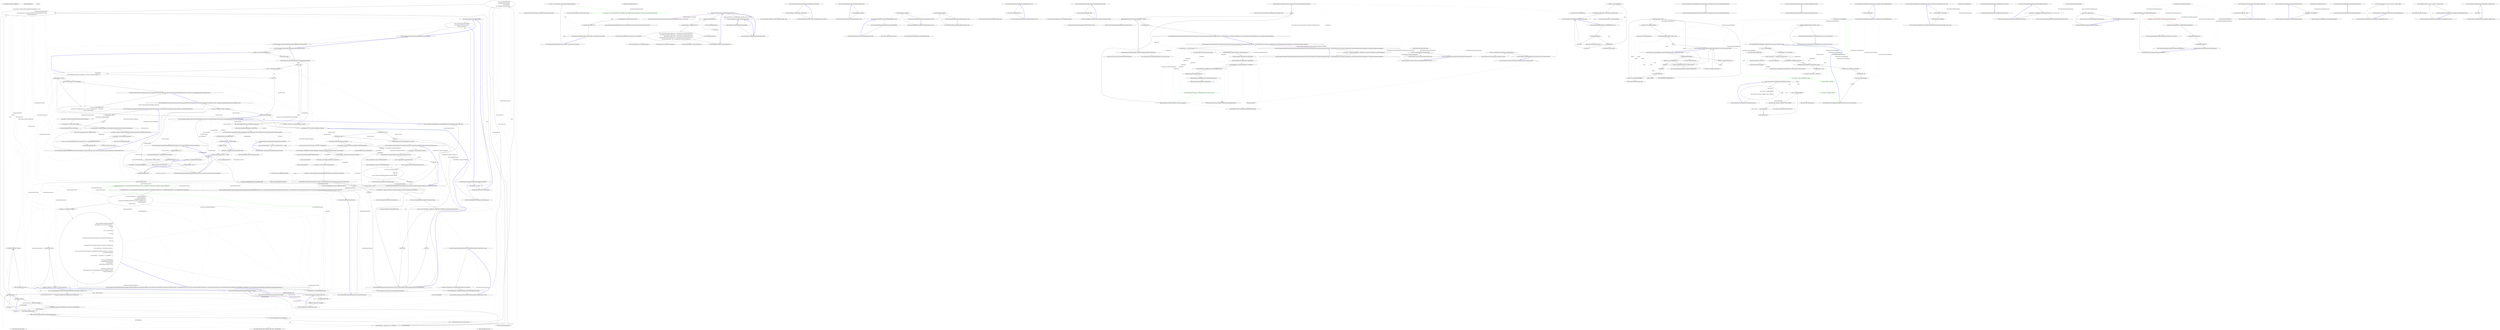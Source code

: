 digraph  {
m0_36 [cluster="string.IsNullOrEmpty(string)", file="BrowserContext.cs", label="Entry string.IsNullOrEmpty(string)", span="0-0"];
m0_147 [cluster="Nancy.Diagnostics.DiagnosticsSession.GenerateRandomSalt()", file="BrowserContext.cs", label="Entry Nancy.Diagnostics.DiagnosticsSession.GenerateRandomSalt()", span="15-15"];
m0_63 [cluster="Nancy.Diagnostics.DiagnosticsHook.ExecuteDiagnostics(Nancy.NancyContext, Nancy.Routing.IRouteResolver, Nancy.Diagnostics.DiagnosticsConfiguration, Nancy.DefaultObjectSerializer)", file="BrowserContext.cs", label="ExecuteRoutePreReq(ctx, resolveResultPreReq)", span="118-118"];
m0_64 [cluster="Nancy.Diagnostics.DiagnosticsHook.ExecuteDiagnostics(Nancy.NancyContext, Nancy.Routing.IRouteResolver, Nancy.Diagnostics.DiagnosticsConfiguration, Nancy.DefaultObjectSerializer)", file="BrowserContext.cs", label="ctx.Response == null", span="120-120"];
m0_65 [cluster="Nancy.Diagnostics.DiagnosticsHook.ExecuteDiagnostics(Nancy.NancyContext, Nancy.Routing.IRouteResolver, Nancy.Diagnostics.DiagnosticsConfiguration, Nancy.DefaultObjectSerializer)", file="BrowserContext.cs", label="ctx.Response = resolveResult.Item1.Invoke(resolveResult.Item2)", span="122-122"];
m0_80 [cluster="string.ToUpperInvariant()", file="BrowserContext.cs", label="Entry string.ToUpperInvariant()", span="0-0"];
m0_45 [cluster="Nancy.Diagnostics.DiagnosticsHook.Disable(Nancy.Bootstrapper.IPipelines)", file="BrowserContext.cs", label="Exit Nancy.Diagnostics.DiagnosticsHook.Disable(Nancy.Bootstrapper.IPipelines)", span="79-79"];
m0_46 [cluster="Nancy.NamedPipelineBase<TDelegate>.RemoveByName(string)", file="BrowserContext.cs", label="Entry Nancy.NamedPipelineBase<TDelegate>.RemoveByName(string)", span="196-196"];
m0_47 [cluster="Nancy.Diagnostics.DiagnosticsHook.GetDiagnosticsHelpView(Nancy.NancyContext)", file="BrowserContext.cs", label="return (StaticConfiguration.IsRunningDebug)\r\n                       ? new DiagnosticsViewRenderer(ctx)[''help'']\r\n                       : HttpStatusCode.NotFound;", span="86-88"];
m0_125 [cluster="Nancy.Cryptography.Base64Helpers.GetBase64Length(int)", file="BrowserContext.cs", label="Entry Nancy.Cryptography.Base64Helpers.GetBase64Length(int)", span="11-11"];
m0_10 [cluster="Nancy.Testing.BrowserContext.Body(string)", file="BrowserContext.cs", label="Exit Nancy.Testing.BrowserContext.Body(string)", span="75-75"];
m0_131 [cluster="Nancy.DefaultObjectSerializer.Deserialize(string)", file="BrowserContext.cs", label="Entry Nancy.DefaultObjectSerializer.Deserialize(string)", span="38-38"];
m0_51 [cluster="Nancy.Diagnostics.DiagnosticsHook.GetDiagnosticsLoginView(Nancy.NancyContext)", file="BrowserContext.cs", label="var renderer = new DiagnosticsViewRenderer(ctx)", span="93-93"];
m0_56 [cluster="Nancy.Diagnostics.DiagnosticsHook.ExecuteDiagnostics(Nancy.NancyContext, Nancy.Routing.IRouteResolver, Nancy.Diagnostics.DiagnosticsConfiguration, Nancy.DefaultObjectSerializer)", file="BrowserContext.cs", label="var view = GetDiagnosticsLoginView(ctx)", span="104-104"];
m0_55 [cluster="Nancy.Diagnostics.DiagnosticsHook.ExecuteDiagnostics(Nancy.NancyContext, Nancy.Routing.IRouteResolver, Nancy.Diagnostics.DiagnosticsConfiguration, Nancy.DefaultObjectSerializer)", file="BrowserContext.cs", label="session == null", span="102-102"];
m0_53 [cluster="Nancy.Diagnostics.DiagnosticsHook.GetDiagnosticsLoginView(Nancy.NancyContext)", file="BrowserContext.cs", label="Exit Nancy.Diagnostics.DiagnosticsHook.GetDiagnosticsLoginView(Nancy.NancyContext)", span="91-91"];
m0_54 [cluster="Nancy.Diagnostics.DiagnosticsHook.ExecuteDiagnostics(Nancy.NancyContext, Nancy.Routing.IRouteResolver, Nancy.Diagnostics.DiagnosticsConfiguration, Nancy.DefaultObjectSerializer)", file="BrowserContext.cs", label="var session = GetSession(ctx, diagnosticsConfiguration, serializer)", span="100-100"];
m0_52 [cluster="Nancy.Diagnostics.DiagnosticsHook.GetDiagnosticsLoginView(Nancy.NancyContext)", file="BrowserContext.cs", label="return renderer[''login''];", span="95-95"];
m0_57 [cluster="Nancy.Diagnostics.DiagnosticsHook.ExecuteDiagnostics(Nancy.NancyContext, Nancy.Routing.IRouteResolver, Nancy.Diagnostics.DiagnosticsConfiguration, Nancy.DefaultObjectSerializer)", file="BrowserContext.cs", label="view.AddCookie(\r\n                    new NancyCookie(DiagsCookieName, String.Empty, true) { Expires = DateTime.Now.AddDays(-1) })", span="106-107"];
m0_66 [cluster="Nancy.Diagnostics.DiagnosticsHook.ExecuteDiagnostics(Nancy.NancyContext, Nancy.Routing.IRouteResolver, Nancy.Diagnostics.DiagnosticsConfiguration, Nancy.DefaultObjectSerializer)", file="BrowserContext.cs", label="ctx.Request.Method.ToUpperInvariant() == ''HEAD''", span="125-125"];
m0_17 [cluster="Nancy.Testing.BrowserContext.Body(System.IO.Stream, string)", file="BrowserContext.cs", label="this.Values.Body = body", span="98-98"];
m0_18 [cluster="Nancy.Testing.BrowserContext.Body(System.IO.Stream, string)", file="BrowserContext.cs", label="this.Header(''Content-Type'', contentType ?? ''application/octet-stream'')", span="99-99"];
m0_33 [cluster="Nancy.Testing.BrowserContext.Header(string, string)", file="BrowserContext.cs", label="this.Values.Headers[name] = values", span="136-136"];
m0_62 [cluster="Nancy.Diagnostics.DiagnosticsHook.ExecuteDiagnostics(Nancy.NancyContext, Nancy.Routing.IRouteResolver, Nancy.Diagnostics.DiagnosticsConfiguration, Nancy.DefaultObjectSerializer)", file="BrowserContext.cs", label="var resolveResultPostReq = resolveResult.Item4", span="117-117"];
m0_76 [cluster="Nancy.Testing.BrowserContext.Certificate(System.Security.Cryptography.X509Certificates.StoreLocation, System.Security.Cryptography.X509Certificates.StoreName, System.Security.Cryptography.X509Certificates.X509FindType, object)", file="BrowserContext.cs", label="this.Values.ClientCertificate = certificatesFound[0]", span="237-237"];
m0_15 [cluster="Nancy.Routing.DefaultRoutePatternMatcher.DefaultRoutePatternMatcher()", file="BrowserContext.cs", label="Entry Nancy.Routing.DefaultRoutePatternMatcher.DefaultRoutePatternMatcher()", span="13-13"];
m0_29 [cluster="lambda expression", file="BrowserContext.cs", label="resourceNamespace += string.Format(''.{0}'', path.Replace('\\', '.'))", span="64-64"];
m0_30 [cluster="lambda expression", file="BrowserContext.cs", label="return new EmbeddedFileResponse(\r\n                                typeof(DiagnosticsHook).Assembly,\r\n                                resourceNamespace,\r\n                                Path.GetFileName(ctx.Request.Url.Path));", span="67-70"];
m0_31 [cluster="lambda expression", file="BrowserContext.cs", label="return diagnosticsConfiguration.Valid\r\n                                   ? ExecuteDiagnostics(ctx, diagnosticsRouteResolver, diagnosticsConfiguration, serializer)\r\n                                   : GetDiagnosticsHelpView(ctx);", span="73-75"];
m0_32 [cluster="lambda expression", file="BrowserContext.cs", label="Exit lambda expression", span="45-76"];
m0_34 [cluster="string.Replace(string, string)", file="BrowserContext.cs", label="Entry string.Replace(string, string)", span="0-0"];
m0_43 [cluster="Nancy.Testing.BrowserContext.HttpsRequest()", file="BrowserContext.cs", label="this.Values.Protocol = ''https''", span="152-152"];
m0_44 [cluster="Nancy.Testing.BrowserContext.HttpsRequest()", file="BrowserContext.cs", label="Exit Nancy.Testing.BrowserContext.HttpsRequest()", span="150-150"];
m0_58 [cluster="Nancy.Diagnostics.DiagnosticsHook.ExecuteDiagnostics(Nancy.NancyContext, Nancy.Routing.IRouteResolver, Nancy.Diagnostics.DiagnosticsConfiguration, Nancy.DefaultObjectSerializer)", file="BrowserContext.cs", label="return view;", span="109-109"];
m0_78 [cluster="Nancy.Diagnostics.DiagnosticsHook.ExecuteRoutePreReq(Nancy.NancyContext, System.Func<Nancy.NancyContext, Nancy.Response>)", file="BrowserContext.cs", label="Entry Nancy.Diagnostics.DiagnosticsHook.ExecuteRoutePreReq(Nancy.NancyContext, System.Func<Nancy.NancyContext, Nancy.Response>)", span="236-236"];
m0_0 [cluster="Nancy.Diagnostics.DiagnosticsHook.Enable(Nancy.Diagnostics.DiagnosticsConfiguration, Nancy.Bootstrapper.IPipelines, System.Collections.Generic.IEnumerable<Nancy.Diagnostics.IDiagnosticsProvider>, Nancy.IRootPathProvider, System.Collections.Generic.IEnumerable<Nancy.ISerializer>, Nancy.Diagnostics.IRequestTracing, Nancy.Bootstrapper.NancyInternalConfiguration, Nancy.ModelBinding.IModelBinderLocator, System.Collections.Generic.IEnumerable<Nancy.Responses.Negotiation.IResponseProcessor>)", file="BrowserContext.cs", label="Entry Nancy.Diagnostics.DiagnosticsHook.Enable(Nancy.Diagnostics.DiagnosticsConfiguration, Nancy.Bootstrapper.IPipelines, System.Collections.Generic.IEnumerable<Nancy.Diagnostics.IDiagnosticsProvider>, Nancy.IRootPathProvider, System.Collections.Generic.IEnumerable<Nancy.ISerializer>, Nancy.Diagnostics.IRequestTracing, Nancy.Bootstrapper.NancyInternalConfiguration, Nancy.ModelBinding.IModelBinderLocator, System.Collections.Generic.IEnumerable<Nancy.Responses.Negotiation.IResponseProcessor>)", span="26-26"];
m0_2 [cluster="Nancy.Diagnostics.DiagnosticsHook.Enable(Nancy.Diagnostics.DiagnosticsConfiguration, Nancy.Bootstrapper.IPipelines, System.Collections.Generic.IEnumerable<Nancy.Diagnostics.IDiagnosticsProvider>, Nancy.IRootPathProvider, System.Collections.Generic.IEnumerable<Nancy.ISerializer>, Nancy.Diagnostics.IRequestTracing, Nancy.Bootstrapper.NancyInternalConfiguration, Nancy.ModelBinding.IModelBinderLocator, System.Collections.Generic.IEnumerable<Nancy.Responses.Negotiation.IResponseProcessor>)", color=green, community=0, file="BrowserContext.cs", label="0: var diagnosticsModuleCatalog = new DiagnosticsModuleCatalog(keyGenerator, providers, rootPathProvider, requestTracing, configuration, diagnosticsConfiguration)", span="29-29"];
m0_1 [cluster="Nancy.Diagnostics.DiagnosticsHook.Enable(Nancy.Diagnostics.DiagnosticsConfiguration, Nancy.Bootstrapper.IPipelines, System.Collections.Generic.IEnumerable<Nancy.Diagnostics.IDiagnosticsProvider>, Nancy.IRootPathProvider, System.Collections.Generic.IEnumerable<Nancy.ISerializer>, Nancy.Diagnostics.IRequestTracing, Nancy.Bootstrapper.NancyInternalConfiguration, Nancy.ModelBinding.IModelBinderLocator, System.Collections.Generic.IEnumerable<Nancy.Responses.Negotiation.IResponseProcessor>)", file="BrowserContext.cs", label="var keyGenerator = new DefaultModuleKeyGenerator()", span="28-28"];
m0_3 [cluster="Nancy.Diagnostics.DiagnosticsHook.Enable(Nancy.Diagnostics.DiagnosticsConfiguration, Nancy.Bootstrapper.IPipelines, System.Collections.Generic.IEnumerable<Nancy.Diagnostics.IDiagnosticsProvider>, Nancy.IRootPathProvider, System.Collections.Generic.IEnumerable<Nancy.ISerializer>, Nancy.Diagnostics.IRequestTracing, Nancy.Bootstrapper.NancyInternalConfiguration, Nancy.ModelBinding.IModelBinderLocator, System.Collections.Generic.IEnumerable<Nancy.Responses.Negotiation.IResponseProcessor>)", file="BrowserContext.cs", label="var diagnosticsRouteCache = new RouteCache(diagnosticsModuleCatalog, keyGenerator, new DefaultNancyContextFactory(), new DefaultRouteSegmentExtractor(), new DefaultRouteDescriptionProvider())", span="31-31"];
m0_4 [cluster="Nancy.Diagnostics.DiagnosticsHook.Enable(Nancy.Diagnostics.DiagnosticsConfiguration, Nancy.Bootstrapper.IPipelines, System.Collections.Generic.IEnumerable<Nancy.Diagnostics.IDiagnosticsProvider>, Nancy.IRootPathProvider, System.Collections.Generic.IEnumerable<Nancy.ISerializer>, Nancy.Diagnostics.IRequestTracing, Nancy.Bootstrapper.NancyInternalConfiguration, Nancy.ModelBinding.IModelBinderLocator, System.Collections.Generic.IEnumerable<Nancy.Responses.Negotiation.IResponseProcessor>)", file="BrowserContext.cs", label="var diagnosticsRouteResolver = new DefaultRouteResolver(\r\n                diagnosticsModuleCatalog,\r\n                new DefaultRoutePatternMatcher(),\r\n                new DiagnosticsModuleBuilder(rootPathProvider, serializers, modelBinderLocator),\r\n                diagnosticsRouteCache,\r\n                responseProcessors)", span="33-38"];
m0_5 [cluster="Nancy.Diagnostics.DiagnosticsHook.Enable(Nancy.Diagnostics.DiagnosticsConfiguration, Nancy.Bootstrapper.IPipelines, System.Collections.Generic.IEnumerable<Nancy.Diagnostics.IDiagnosticsProvider>, Nancy.IRootPathProvider, System.Collections.Generic.IEnumerable<Nancy.ISerializer>, Nancy.Diagnostics.IRequestTracing, Nancy.Bootstrapper.NancyInternalConfiguration, Nancy.ModelBinding.IModelBinderLocator, System.Collections.Generic.IEnumerable<Nancy.Responses.Negotiation.IResponseProcessor>)", file="BrowserContext.cs", label="var serializer = new DefaultObjectSerializer()", span="40-40"];
m0_6 [cluster="Nancy.Diagnostics.DiagnosticsHook.Enable(Nancy.Diagnostics.DiagnosticsConfiguration, Nancy.Bootstrapper.IPipelines, System.Collections.Generic.IEnumerable<Nancy.Diagnostics.IDiagnosticsProvider>, Nancy.IRootPathProvider, System.Collections.Generic.IEnumerable<Nancy.ISerializer>, Nancy.Diagnostics.IRequestTracing, Nancy.Bootstrapper.NancyInternalConfiguration, Nancy.ModelBinding.IModelBinderLocator, System.Collections.Generic.IEnumerable<Nancy.Responses.Negotiation.IResponseProcessor>)", file="BrowserContext.cs", label="pipelines.BeforeRequest.AddItemToStartOfPipeline(\r\n                new PipelineItem<Func<NancyContext, Response>>(\r\n                    PipelineKey,\r\n                    ctx =>\r\n                    {\r\n                        if (!ctx.ControlPanelEnabled)\r\n                        {\r\n                            return null;\r\n                        }\r\n\r\n                        if (!ctx.Request.Path.StartsWith(ControlPanelPrefix, StringComparison.OrdinalIgnoreCase))\r\n                        {\r\n                            return null;\r\n                        }\r\n\r\n                        if (ctx.Request.Path.StartsWith(ResourcePrefix, StringComparison.OrdinalIgnoreCase))\r\n                        {\r\n                            var resourceNamespace = ''Nancy.Diagnostics.Resources'';\r\n\r\n                            var path = Path.GetDirectoryName(ctx.Request.Url.Path.Replace(ResourcePrefix, string.Empty)) ?? string.Empty;\r\n                            if (!string.IsNullOrEmpty(path))\r\n                            {\r\n                                resourceNamespace += string.Format(''.{0}'', path.Replace('\\', '.'));\r\n                            }\r\n\r\n                            return new EmbeddedFileResponse(\r\n                                typeof(DiagnosticsHook).Assembly,\r\n                                resourceNamespace,\r\n                                Path.GetFileName(ctx.Request.Url.Path));\r\n                        }\r\n\r\n                        return diagnosticsConfiguration.Valid\r\n                                   ? ExecuteDiagnostics(ctx, diagnosticsRouteResolver, diagnosticsConfiguration, serializer)\r\n                                   : GetDiagnosticsHelpView(ctx);\r\n                    }))", span="42-76"];
m0_48 [cluster="Nancy.Diagnostics.DiagnosticsHook.GetDiagnosticsHelpView(Nancy.NancyContext)", file="BrowserContext.cs", label="Exit Nancy.Diagnostics.DiagnosticsHook.GetDiagnosticsHelpView(Nancy.NancyContext)", span="84-84"];
m0_49 [cluster="Nancy.Diagnostics.DiagnosticsViewRenderer.DiagnosticsViewRenderer(Nancy.NancyContext)", file="BrowserContext.cs", label="Entry Nancy.Diagnostics.DiagnosticsViewRenderer.DiagnosticsViewRenderer(Nancy.NancyContext)", span="15-15"];
m0_50 [cluster="Nancy.Diagnostics.DiagnosticsHook.GetDiagnosticsLoginView(Nancy.NancyContext)", file="BrowserContext.cs", label="Entry Nancy.Diagnostics.DiagnosticsHook.GetDiagnosticsLoginView(Nancy.NancyContext)", span="91-91"];
m0_42 [cluster="Nancy.Testing.BrowserContext.HttpsRequest()", file="BrowserContext.cs", label="Entry Nancy.Testing.BrowserContext.HttpsRequest()", span="150-150"];
m0_67 [cluster="Nancy.Diagnostics.DiagnosticsHook.ExecuteDiagnostics(Nancy.NancyContext, Nancy.Routing.IRouteResolver, Nancy.Diagnostics.DiagnosticsConfiguration, Nancy.DefaultObjectSerializer)", file="BrowserContext.cs", label="ctx.Response = new HeadResponse(ctx.Response)", span="127-127"];
m0_68 [cluster="Nancy.Diagnostics.DiagnosticsHook.ExecuteDiagnostics(Nancy.NancyContext, Nancy.Routing.IRouteResolver, Nancy.Diagnostics.DiagnosticsConfiguration, Nancy.DefaultObjectSerializer)", file="BrowserContext.cs", label="resolveResultPostReq != null", span="130-130"];
m0_69 [cluster="Nancy.Diagnostics.DiagnosticsHook.ExecuteDiagnostics(Nancy.NancyContext, Nancy.Routing.IRouteResolver, Nancy.Diagnostics.DiagnosticsConfiguration, Nancy.DefaultObjectSerializer)", file="BrowserContext.cs", label="resolveResultPostReq.Invoke(ctx)", span="132-132"];
m0_7 [cluster="System.Collections.Generic.Dictionary<TKey, TValue>.Dictionary()", file="BrowserContext.cs", label="Entry System.Collections.Generic.Dictionary<TKey, TValue>.Dictionary()", span="0-0"];
m0_79 [cluster="Nancy.Routing.Route.Invoke(Nancy.DynamicDictionary)", file="BrowserContext.cs", label="Entry Nancy.Routing.Route.Invoke(Nancy.DynamicDictionary)", span="54-54"];
m0_20 [cluster="lambda expression", file="BrowserContext.cs", label="Entry lambda expression", span="45-76"];
m0_21 [cluster="lambda expression", file="BrowserContext.cs", label="!ctx.ControlPanelEnabled", span="47-47"];
m0_23 [cluster="lambda expression", file="BrowserContext.cs", label="!ctx.Request.Path.StartsWith(ControlPanelPrefix, StringComparison.OrdinalIgnoreCase)", span="52-52"];
m0_22 [cluster="lambda expression", file="BrowserContext.cs", label="return null;", span="49-49"];
m0_24 [cluster="lambda expression", file="BrowserContext.cs", label="return null;", span="54-54"];
m0_40 [cluster="Nancy.Testing.BrowserContext.HttpRequest()", file="BrowserContext.cs", label="this.Values.Protocol = ''http''", span="144-144"];
m0_39 [cluster="Nancy.Responses.EmbeddedFileResponse.EmbeddedFileResponse(System.Reflection.Assembly, string, string)", file="BrowserContext.cs", label="Entry Nancy.Responses.EmbeddedFileResponse.EmbeddedFileResponse(System.Reflection.Assembly, string, string)", span="18-18"];
m0_41 [cluster="Nancy.Diagnostics.DiagnosticsHook.ExecuteDiagnostics(Nancy.NancyContext, Nancy.Routing.IRouteResolver, Nancy.Diagnostics.DiagnosticsConfiguration, Nancy.DefaultObjectSerializer)", file="BrowserContext.cs", label="Entry Nancy.Diagnostics.DiagnosticsHook.ExecuteDiagnostics(Nancy.NancyContext, Nancy.Routing.IRouteResolver, Nancy.Diagnostics.DiagnosticsConfiguration, Nancy.DefaultObjectSerializer)", span="98-98"];
m0_124 [cluster="Nancy.Helpers.HttpUtility.UrlDecode(string)", file="BrowserContext.cs", label="Entry Nancy.Helpers.HttpUtility.UrlDecode(string)", span="103-103"];
m0_157 [cluster="System.Func<T, TResult>.Invoke(T)", file="BrowserContext.cs", label="Entry System.Func<T, TResult>.Invoke(T)", span="0-0"];
m0_75 [cluster="Nancy.Testing.BrowserContext.Certificate(System.Security.Cryptography.X509Certificates.StoreLocation, System.Security.Cryptography.X509Certificates.StoreName, System.Security.Cryptography.X509Certificates.X509FindType, object)", file="BrowserContext.cs", label="throw new InvalidOperationException(\r\n                    String.Format(''No certificates found in {0} {1} with a {2} that looks like \''{3}\'''', storeLocation,\r\n                                  storeName, findType, findBy));", span="232-234"];
m0_97 [cluster="Nancy.Cryptography.IHmacProvider.GenerateHmac(string)", file="BrowserContext.cs", label="Entry Nancy.Cryptography.IHmacProvider.GenerateHmac(string)", span="17-17"];
m0_16 [cluster="Nancy.Testing.BrowserContext.Body(System.IO.Stream, string)", file="BrowserContext.cs", label="Entry Nancy.Testing.BrowserContext.Body(System.IO.Stream, string)", span="96-96"];
m0_25 [cluster="string.IsNullOrEmpty(string)", file="BrowserContext.cs", label="Entry string.IsNullOrEmpty(string)", span="0-0"];
m0_27 [cluster="Nancy.Helpers.HttpUtility.UrlEncode(string)", file="BrowserContext.cs", label="Entry Nancy.Helpers.HttpUtility.UrlEncode(string)", span="378-378"];
m0_26 [cluster="System.InvalidOperationException.InvalidOperationException(string)", file="BrowserContext.cs", label="Entry System.InvalidOperationException.InvalidOperationException(string)", span="0-0"];
m0_28 [cluster="string.Format(string, object, object, object)", file="BrowserContext.cs", label="Entry string.Format(string, object, object, object)", span="0-0"];
m0_38 [cluster="string.Format(string, object)", file="BrowserContext.cs", label="Entry string.Format(string, object)", span="0-0"];
m0_121 [cluster="Nancy.Diagnostics.DiagnosticsHook.IsLoginRequest(Nancy.NancyContext)", file="BrowserContext.cs", label="Entry Nancy.Diagnostics.DiagnosticsHook.IsLoginRequest(Nancy.NancyContext)", span="230-230"];
m0_149 [cluster="Nancy.Diagnostics.DiagnosticsHook.IsLoginRequest(Nancy.NancyContext)", file="BrowserContext.cs", label="return context.Request.Method == ''POST'' && context.Request.Path == ''/_Nancy/'';", span="233-233"];
m0_150 [cluster="Nancy.Diagnostics.DiagnosticsHook.IsLoginRequest(Nancy.NancyContext)", file="BrowserContext.cs", label="Exit Nancy.Diagnostics.DiagnosticsHook.IsLoginRequest(Nancy.NancyContext)", span="230-230"];
m0_37 [cluster="string.Replace(char, char)", file="BrowserContext.cs", label="Entry string.Replace(char, char)", span="0-0"];
m0_8 [cluster="Nancy.Bootstrapper.DefaultModuleKeyGenerator.DefaultModuleKeyGenerator()", file="BrowserContext.cs", label="Entry Nancy.Bootstrapper.DefaultModuleKeyGenerator.DefaultModuleKeyGenerator()", span="7-7"];
m0_9 [cluster="Nancy.Diagnostics.DiagnosticsModuleCatalog.DiagnosticsModuleCatalog(Nancy.Bootstrapper.IModuleKeyGenerator, System.Collections.Generic.IEnumerable<Nancy.Diagnostics.IDiagnosticsProvider>, Nancy.IRootPathProvider, Nancy.Diagnostics.IRequestTracing, Nancy.Bootstrapper.NancyInternalConfiguration, Nancy.Diagnostics.DiagnosticsConfiguration)", file="BrowserContext.cs", label="Entry Nancy.Diagnostics.DiagnosticsModuleCatalog.DiagnosticsModuleCatalog(Nancy.Bootstrapper.IModuleKeyGenerator, System.Collections.Generic.IEnumerable<Nancy.Diagnostics.IDiagnosticsProvider>, Nancy.IRootPathProvider, Nancy.Diagnostics.IRequestTracing, Nancy.Bootstrapper.NancyInternalConfiguration, Nancy.Diagnostics.DiagnosticsConfiguration)", span="13-13"];
m0_126 [cluster="string.Substring(int)", file="BrowserContext.cs", label="Entry string.Substring(int)", span="0-0"];
m0_77 [cluster="Nancy.Testing.BrowserContext.Certificate(System.Security.Cryptography.X509Certificates.StoreLocation, System.Security.Cryptography.X509Certificates.StoreName, System.Security.Cryptography.X509Certificates.X509FindType, object)", file="BrowserContext.cs", label="Exit Nancy.Testing.BrowserContext.Certificate(System.Security.Cryptography.X509Certificates.StoreLocation, System.Security.Cryptography.X509Certificates.StoreName, System.Security.Cryptography.X509Certificates.X509FindType, object)", span="223-223"];
m0_19 [cluster="Nancy.NamedPipelineBase<TDelegate>.AddItemToStartOfPipeline(Nancy.PipelineItem<TDelegate>, bool)", file="BrowserContext.cs", label="Entry Nancy.NamedPipelineBase<TDelegate>.AddItemToStartOfPipeline(Nancy.PipelineItem<TDelegate>, bool)", span="58-58"];
m0_73 [cluster="Nancy.Testing.BrowserContext.Certificate(System.Security.Cryptography.X509Certificates.StoreLocation, System.Security.Cryptography.X509Certificates.StoreName, System.Security.Cryptography.X509Certificates.X509FindType, object)", file="BrowserContext.cs", label="var certificatesFound = store.Certificates.Find(findType, findBy, false)", span="228-228"];
m0_100 [cluster="Nancy.Diagnostics.DiagnosticsHook.GetSession(Nancy.NancyContext, Nancy.Diagnostics.DiagnosticsConfiguration, Nancy.DefaultObjectSerializer)", file="BrowserContext.cs", label="context.Request == null", span="162-162"];
m0_102 [cluster="Nancy.Diagnostics.DiagnosticsHook.GetSession(Nancy.NancyContext, Nancy.Diagnostics.DiagnosticsConfiguration, Nancy.DefaultObjectSerializer)", file="BrowserContext.cs", label="IsLoginRequest(context)", span="167-167"];
m0_103 [cluster="Nancy.Diagnostics.DiagnosticsHook.GetSession(Nancy.NancyContext, Nancy.Diagnostics.DiagnosticsConfiguration, Nancy.DefaultObjectSerializer)", file="BrowserContext.cs", label="return ProcessLogin(context, diagnosticsConfiguration, serializer);", span="169-169"];
m0_104 [cluster="Nancy.Diagnostics.DiagnosticsHook.GetSession(Nancy.NancyContext, Nancy.Diagnostics.DiagnosticsConfiguration, Nancy.DefaultObjectSerializer)", file="BrowserContext.cs", label="!context.Request.Cookies.ContainsKey(DiagsCookieName)", span="172-172"];
m0_106 [cluster="Nancy.Diagnostics.DiagnosticsHook.GetSession(Nancy.NancyContext, Nancy.Diagnostics.DiagnosticsConfiguration, Nancy.DefaultObjectSerializer)", file="BrowserContext.cs", label="var encryptedValue = HttpUtility.UrlDecode(context.Request.Cookies[DiagsCookieName])", span="177-177"];
m0_107 [cluster="Nancy.Diagnostics.DiagnosticsHook.GetSession(Nancy.NancyContext, Nancy.Diagnostics.DiagnosticsConfiguration, Nancy.DefaultObjectSerializer)", file="BrowserContext.cs", label="var hmacStringLength = Base64Helpers.GetBase64Length(diagnosticsConfiguration.CryptographyConfiguration.HmacProvider.HmacLength)", span="178-178"];
m0_111 [cluster="Nancy.Diagnostics.DiagnosticsHook.GetSession(Nancy.NancyContext, Nancy.Diagnostics.DiagnosticsConfiguration, Nancy.DefaultObjectSerializer)", file="BrowserContext.cs", label="var newHmac = diagnosticsConfiguration.CryptographyConfiguration.HmacProvider.GenerateHmac(encryptedSession)", span="183-183"];
m0_112 [cluster="Nancy.Diagnostics.DiagnosticsHook.GetSession(Nancy.NancyContext, Nancy.Diagnostics.DiagnosticsConfiguration, Nancy.DefaultObjectSerializer)", file="BrowserContext.cs", label="var hmacValid = HmacComparer.Compare(newHmac, hmacBytes, diagnosticsConfiguration.CryptographyConfiguration.HmacProvider.HmacLength)", span="184-184"];
m0_115 [cluster="Nancy.Diagnostics.DiagnosticsHook.GetSession(Nancy.NancyContext, Nancy.Diagnostics.DiagnosticsConfiguration, Nancy.DefaultObjectSerializer)", file="BrowserContext.cs", label="var decryptedValue = diagnosticsConfiguration.CryptographyConfiguration.EncryptionProvider.Decrypt(encryptedSession)", span="191-191"];
m0_116 [cluster="Nancy.Diagnostics.DiagnosticsHook.GetSession(Nancy.NancyContext, Nancy.Diagnostics.DiagnosticsConfiguration, Nancy.DefaultObjectSerializer)", file="BrowserContext.cs", label="var session = serializer.Deserialize(decryptedValue) as DiagnosticsSession", span="192-192"];
m0_117 [cluster="Nancy.Diagnostics.DiagnosticsHook.GetSession(Nancy.NancyContext, Nancy.Diagnostics.DiagnosticsConfiguration, Nancy.DefaultObjectSerializer)", file="BrowserContext.cs", label="session == null || session.Expiry < DateTime.Now || !SessionPasswordValid(session, diagnosticsConfiguration.Password)", span="194-194"];
m0_101 [cluster="Nancy.Diagnostics.DiagnosticsHook.GetSession(Nancy.NancyContext, Nancy.Diagnostics.DiagnosticsConfiguration, Nancy.DefaultObjectSerializer)", file="BrowserContext.cs", label="return null;", span="164-164"];
m0_105 [cluster="Nancy.Diagnostics.DiagnosticsHook.GetSession(Nancy.NancyContext, Nancy.Diagnostics.DiagnosticsConfiguration, Nancy.DefaultObjectSerializer)", file="BrowserContext.cs", label="return null;", span="174-174"];
m0_108 [cluster="Nancy.Diagnostics.DiagnosticsHook.GetSession(Nancy.NancyContext, Nancy.Diagnostics.DiagnosticsConfiguration, Nancy.DefaultObjectSerializer)", file="BrowserContext.cs", label="var encryptedSession = encryptedValue.Substring(hmacStringLength)", span="179-179"];
m0_109 [cluster="Nancy.Diagnostics.DiagnosticsHook.GetSession(Nancy.NancyContext, Nancy.Diagnostics.DiagnosticsConfiguration, Nancy.DefaultObjectSerializer)", file="BrowserContext.cs", label="var hmacString = encryptedValue.Substring(0, hmacStringLength)", span="180-180"];
m0_110 [cluster="Nancy.Diagnostics.DiagnosticsHook.GetSession(Nancy.NancyContext, Nancy.Diagnostics.DiagnosticsConfiguration, Nancy.DefaultObjectSerializer)", file="BrowserContext.cs", label="var hmacBytes = Convert.FromBase64String(hmacString)", span="182-182"];
m0_113 [cluster="Nancy.Diagnostics.DiagnosticsHook.GetSession(Nancy.NancyContext, Nancy.Diagnostics.DiagnosticsConfiguration, Nancy.DefaultObjectSerializer)", file="BrowserContext.cs", label="!hmacValid", span="186-186"];
m0_114 [cluster="Nancy.Diagnostics.DiagnosticsHook.GetSession(Nancy.NancyContext, Nancy.Diagnostics.DiagnosticsConfiguration, Nancy.DefaultObjectSerializer)", file="BrowserContext.cs", label="return null;", span="188-188"];
m0_119 [cluster="Nancy.Diagnostics.DiagnosticsHook.GetSession(Nancy.NancyContext, Nancy.Diagnostics.DiagnosticsConfiguration, Nancy.DefaultObjectSerializer)", file="BrowserContext.cs", label="return session;", span="199-199"];
m0_118 [cluster="Nancy.Diagnostics.DiagnosticsHook.GetSession(Nancy.NancyContext, Nancy.Diagnostics.DiagnosticsConfiguration, Nancy.DefaultObjectSerializer)", file="BrowserContext.cs", label="return null;", span="196-196"];
m0_120 [cluster="Nancy.Diagnostics.DiagnosticsHook.GetSession(Nancy.NancyContext, Nancy.Diagnostics.DiagnosticsConfiguration, Nancy.DefaultObjectSerializer)", file="BrowserContext.cs", label="Exit Nancy.Diagnostics.DiagnosticsHook.GetSession(Nancy.NancyContext, Nancy.Diagnostics.DiagnosticsConfiguration, Nancy.DefaultObjectSerializer)", span="160-160"];
m0_94 [cluster="System.DateTime.AddMinutes(double)", file="BrowserContext.cs", label="Entry System.DateTime.AddMinutes(double)", span="0-0"];
m0_132 [cluster="Nancy.Diagnostics.DiagnosticsHook.SessionPasswordValid(Nancy.Diagnostics.DiagnosticsSession, string)", file="BrowserContext.cs", label="Entry Nancy.Diagnostics.DiagnosticsHook.SessionPasswordValid(Nancy.Diagnostics.DiagnosticsSession, string)", span="202-202"];
m0_133 [cluster="Nancy.Diagnostics.DiagnosticsHook.SessionPasswordValid(Nancy.Diagnostics.DiagnosticsSession, string)", file="BrowserContext.cs", label="var newHash = DiagnosticsSession.GenerateSaltedHash(realPassword, session.Salt)", span="204-204"];
m0_134 [cluster="Nancy.Diagnostics.DiagnosticsHook.SessionPasswordValid(Nancy.Diagnostics.DiagnosticsSession, string)", file="BrowserContext.cs", label="return (newHash.Length == session.Hash.Length && newHash.SequenceEqual(session.Hash));", span="206-206"];
m0_135 [cluster="Nancy.Diagnostics.DiagnosticsHook.SessionPasswordValid(Nancy.Diagnostics.DiagnosticsSession, string)", file="BrowserContext.cs", label="Exit Nancy.Diagnostics.DiagnosticsHook.SessionPasswordValid(Nancy.Diagnostics.DiagnosticsSession, string)", span="202-202"];
m0_59 [cluster="System.Reflection.Assembly.GetManifestResourceStream(string)", file="BrowserContext.cs", label="Entry System.Reflection.Assembly.GetManifestResourceStream(string)", span="0-0"];
m0_60 [cluster="System.IO.BinaryReader.BinaryReader(System.IO.Stream)", file="BrowserContext.cs", label="Entry System.IO.BinaryReader.BinaryReader(System.IO.Stream)", span="0-0"];
m0_70 [cluster="Nancy.Testing.BrowserContext.Certificate(System.Security.Cryptography.X509Certificates.StoreLocation, System.Security.Cryptography.X509Certificates.StoreName, System.Security.Cryptography.X509Certificates.X509FindType, object)", file="BrowserContext.cs", label="Entry Nancy.Testing.BrowserContext.Certificate(System.Security.Cryptography.X509Certificates.StoreLocation, System.Security.Cryptography.X509Certificates.StoreName, System.Security.Cryptography.X509Certificates.X509FindType, object)", span="223-223"];
m0_71 [cluster="Nancy.Testing.BrowserContext.Certificate(System.Security.Cryptography.X509Certificates.StoreLocation, System.Security.Cryptography.X509Certificates.StoreName, System.Security.Cryptography.X509Certificates.X509FindType, object)", file="BrowserContext.cs", label="var store = new X509Store(storeName, storeLocation)", span="225-225"];
m0_61 [cluster="System.Security.Cryptography.X509Certificates.X509Certificate2.X509Certificate2(byte[], string, System.Security.Cryptography.X509Certificates.X509KeyStorageFlags)", file="BrowserContext.cs", label="Entry System.Security.Cryptography.X509Certificates.X509Certificate2.X509Certificate2(byte[], string, System.Security.Cryptography.X509Certificates.X509KeyStorageFlags)", span="0-0"];
m0_72 [cluster="Nancy.Testing.BrowserContext.Certificate(System.Security.Cryptography.X509Certificates.StoreLocation, System.Security.Cryptography.X509Certificates.StoreName, System.Security.Cryptography.X509Certificates.X509FindType, object)", file="BrowserContext.cs", label="store.Open(OpenFlags.ReadOnly)", span="227-227"];
m0_81 [cluster="string.Format(string, params object[])", file="BrowserContext.cs", label="Entry string.Format(string, params object[])", span="0-0"];
m0_74 [cluster="Nancy.Testing.BrowserContext.Certificate(System.Security.Cryptography.X509Certificates.StoreLocation, System.Security.Cryptography.X509Certificates.StoreName, System.Security.Cryptography.X509Certificates.X509FindType, object)", file="BrowserContext.cs", label="certificatesFound.Count <= 0", span="230-230"];
m0_35 [cluster="System.Collections.Generic.IDictionary<TKey, TValue>.ContainsKey(TKey)", file="BrowserContext.cs", label="Entry System.Collections.Generic.IDictionary<TKey, TValue>.ContainsKey(TKey)", span="0-0"];
m0_122 [cluster="Nancy.Diagnostics.DiagnosticsHook.ProcessLogin(Nancy.NancyContext, Nancy.Diagnostics.DiagnosticsConfiguration, Nancy.DefaultObjectSerializer)", file="BrowserContext.cs", label="Entry Nancy.Diagnostics.DiagnosticsHook.ProcessLogin(Nancy.NancyContext, Nancy.Diagnostics.DiagnosticsConfiguration, Nancy.DefaultObjectSerializer)", span="209-209"];
m0_138 [cluster="Nancy.Diagnostics.DiagnosticsHook.ProcessLogin(Nancy.NancyContext, Nancy.Diagnostics.DiagnosticsConfiguration, Nancy.DefaultObjectSerializer)", file="BrowserContext.cs", label="string password = context.Request.Form.Password", span="211-211"];
m0_139 [cluster="Nancy.Diagnostics.DiagnosticsHook.ProcessLogin(Nancy.NancyContext, Nancy.Diagnostics.DiagnosticsConfiguration, Nancy.DefaultObjectSerializer)", file="BrowserContext.cs", label="!string.Equals(password, diagnosticsConfiguration.Password, StringComparison.Ordinal)", span="213-213"];
m0_142 [cluster="Nancy.Diagnostics.DiagnosticsHook.ProcessLogin(Nancy.NancyContext, Nancy.Diagnostics.DiagnosticsConfiguration, Nancy.DefaultObjectSerializer)", file="BrowserContext.cs", label="var hash = DiagnosticsSession.GenerateSaltedHash(password, salt)", span="219-219"];
m0_140 [cluster="Nancy.Diagnostics.DiagnosticsHook.ProcessLogin(Nancy.NancyContext, Nancy.Diagnostics.DiagnosticsConfiguration, Nancy.DefaultObjectSerializer)", file="BrowserContext.cs", label="return null;", span="215-215"];
m0_141 [cluster="Nancy.Diagnostics.DiagnosticsHook.ProcessLogin(Nancy.NancyContext, Nancy.Diagnostics.DiagnosticsConfiguration, Nancy.DefaultObjectSerializer)", file="BrowserContext.cs", label="var salt = DiagnosticsSession.GenerateRandomSalt()", span="218-218"];
m0_143 [cluster="Nancy.Diagnostics.DiagnosticsHook.ProcessLogin(Nancy.NancyContext, Nancy.Diagnostics.DiagnosticsConfiguration, Nancy.DefaultObjectSerializer)", file="BrowserContext.cs", label="var session = new DiagnosticsSession\r\n            {\r\n                Hash = hash,\r\n                Salt = salt,\r\n                Expiry = DateTime.Now.AddMinutes(DiagnosticsSessionTimeoutMinutes),\r\n            }", span="220-225"];
m0_144 [cluster="Nancy.Diagnostics.DiagnosticsHook.ProcessLogin(Nancy.NancyContext, Nancy.Diagnostics.DiagnosticsConfiguration, Nancy.DefaultObjectSerializer)", file="BrowserContext.cs", label="return session;", span="227-227"];
m0_145 [cluster="Nancy.Diagnostics.DiagnosticsHook.ProcessLogin(Nancy.NancyContext, Nancy.Diagnostics.DiagnosticsConfiguration, Nancy.DefaultObjectSerializer)", file="BrowserContext.cs", label="Exit Nancy.Diagnostics.DiagnosticsHook.ProcessLogin(Nancy.NancyContext, Nancy.Diagnostics.DiagnosticsConfiguration, Nancy.DefaultObjectSerializer)", span="209-209"];
m0_82 [cluster="System.Action<T>.Invoke(T)", file="BrowserContext.cs", label="Nancy.Testing.BrowserContext", span=""];
m0_98 [cluster="System.Convert.ToBase64String(byte[])", file="BrowserContext.cs", label="Entry System.Convert.ToBase64String(byte[])", span="0-0"];
m0_148 [cluster="Nancy.Diagnostics.DiagnosticsSession.DiagnosticsSession()", file="BrowserContext.cs", label="Entry Nancy.Diagnostics.DiagnosticsSession.DiagnosticsSession()", span="7-7"];
m0_127 [cluster="string.Substring(int, int)", file="BrowserContext.cs", label="Entry string.Substring(int, int)", span="0-0"];
m0_96 [cluster="Nancy.Cryptography.IEncryptionProvider.Encrypt(string)", file="BrowserContext.cs", label="Entry Nancy.Cryptography.IEncryptionProvider.Encrypt(string)", span="12-12"];
m0_13 [cluster="Nancy.Testing.BrowserContext.Body(string, string)", file="BrowserContext.cs", label="this.Header(''Content-Type'', contentType)", span="88-88"];
m0_95 [cluster="Nancy.DefaultObjectSerializer.Serialize(object)", file="BrowserContext.cs", label="Entry Nancy.DefaultObjectSerializer.Serialize(object)", span="14-14"];
m0_123 [cluster="System.Collections.Generic.IDictionary<TKey, TValue>.ContainsKey(TKey)", file="BrowserContext.cs", label="Entry System.Collections.Generic.IDictionary<TKey, TValue>.ContainsKey(TKey)", span="0-0"];
m0_14 [cluster="Nancy.Testing.BrowserContext.Body(string, string)", file="BrowserContext.cs", label="Exit Nancy.Testing.BrowserContext.Body(string, string)", span="85-85"];
m0_99 [cluster="string.Format(string, object, object)", file="BrowserContext.cs", label="Entry string.Format(string, object, object)", span="0-0"];
m0_12 [cluster="Nancy.Testing.BrowserContext.Body(string, string)", file="BrowserContext.cs", label="this.Values.BodyString = body", span="87-87"];
m0_130 [cluster="Nancy.Cryptography.IEncryptionProvider.Decrypt(string)", file="BrowserContext.cs", label="Entry Nancy.Cryptography.IEncryptionProvider.Decrypt(string)", span="19-19"];
m0_11 [cluster="Nancy.Testing.BrowserContext.Body(string, string)", file="BrowserContext.cs", label="Entry Nancy.Testing.BrowserContext.Body(string, string)", span="85-85"];
m0_129 [cluster="Nancy.Cryptography.HmacComparer.Compare(byte[], byte[], int)", file="BrowserContext.cs", label="Entry Nancy.Cryptography.HmacComparer.Compare(byte[], byte[], int)", span="15-15"];
m0_137 [cluster="Unk.SequenceEqual", file="BrowserContext.cs", label="Entry Unk.SequenceEqual", span=""];
m0_83 [cluster="Nancy.Diagnostics.DiagnosticsHook.AddUpdateSessionCookie(Nancy.Diagnostics.DiagnosticsSession, Nancy.NancyContext, Nancy.Diagnostics.DiagnosticsConfiguration, Nancy.DefaultObjectSerializer)", file="BrowserContext.cs", label="Entry Nancy.Diagnostics.DiagnosticsHook.AddUpdateSessionCookie(Nancy.Diagnostics.DiagnosticsSession, Nancy.NancyContext, Nancy.Diagnostics.DiagnosticsConfiguration, Nancy.DefaultObjectSerializer)", span="141-141"];
m0_84 [cluster="Nancy.Diagnostics.DiagnosticsHook.AddUpdateSessionCookie(Nancy.Diagnostics.DiagnosticsSession, Nancy.NancyContext, Nancy.Diagnostics.DiagnosticsConfiguration, Nancy.DefaultObjectSerializer)", file="BrowserContext.cs", label="context.Response == null", span="143-143"];
m0_86 [cluster="Nancy.Diagnostics.DiagnosticsHook.AddUpdateSessionCookie(Nancy.Diagnostics.DiagnosticsSession, Nancy.NancyContext, Nancy.Diagnostics.DiagnosticsConfiguration, Nancy.DefaultObjectSerializer)", file="BrowserContext.cs", label="session.Expiry = DateTime.Now.AddMinutes(DiagnosticsSessionTimeoutMinutes)", span="148-148"];
m0_87 [cluster="Nancy.Diagnostics.DiagnosticsHook.AddUpdateSessionCookie(Nancy.Diagnostics.DiagnosticsSession, Nancy.NancyContext, Nancy.Diagnostics.DiagnosticsConfiguration, Nancy.DefaultObjectSerializer)", file="BrowserContext.cs", label="var serializedSession = serializer.Serialize(session)", span="149-149"];
m0_88 [cluster="Nancy.Diagnostics.DiagnosticsHook.AddUpdateSessionCookie(Nancy.Diagnostics.DiagnosticsSession, Nancy.NancyContext, Nancy.Diagnostics.DiagnosticsConfiguration, Nancy.DefaultObjectSerializer)", file="BrowserContext.cs", label="var encryptedSession = diagnosticsConfiguration.CryptographyConfiguration.EncryptionProvider.Encrypt(serializedSession)", span="151-151"];
m0_89 [cluster="Nancy.Diagnostics.DiagnosticsHook.AddUpdateSessionCookie(Nancy.Diagnostics.DiagnosticsSession, Nancy.NancyContext, Nancy.Diagnostics.DiagnosticsConfiguration, Nancy.DefaultObjectSerializer)", file="BrowserContext.cs", label="var hmacBytes = diagnosticsConfiguration.CryptographyConfiguration.HmacProvider.GenerateHmac(encryptedSession)", span="152-152"];
m0_92 [cluster="Nancy.Diagnostics.DiagnosticsHook.AddUpdateSessionCookie(Nancy.Diagnostics.DiagnosticsSession, Nancy.NancyContext, Nancy.Diagnostics.DiagnosticsConfiguration, Nancy.DefaultObjectSerializer)", file="BrowserContext.cs", label="context.Response.AddCookie(cookie)", span="157-157"];
m0_85 [cluster="Nancy.Diagnostics.DiagnosticsHook.AddUpdateSessionCookie(Nancy.Diagnostics.DiagnosticsSession, Nancy.NancyContext, Nancy.Diagnostics.DiagnosticsConfiguration, Nancy.DefaultObjectSerializer)", file="BrowserContext.cs", label="return;", span="145-145"];
m0_91 [cluster="Nancy.Diagnostics.DiagnosticsHook.AddUpdateSessionCookie(Nancy.Diagnostics.DiagnosticsSession, Nancy.NancyContext, Nancy.Diagnostics.DiagnosticsConfiguration, Nancy.DefaultObjectSerializer)", file="BrowserContext.cs", label="var cookie = new NancyCookie(DiagsCookieName, String.Format(''{1}{0}'', encryptedSession, hmacString), true)", span="155-155"];
m0_90 [cluster="Nancy.Diagnostics.DiagnosticsHook.AddUpdateSessionCookie(Nancy.Diagnostics.DiagnosticsSession, Nancy.NancyContext, Nancy.Diagnostics.DiagnosticsConfiguration, Nancy.DefaultObjectSerializer)", file="BrowserContext.cs", label="var hmacString = Convert.ToBase64String(hmacBytes)", span="153-153"];
m0_93 [cluster="Nancy.Diagnostics.DiagnosticsHook.AddUpdateSessionCookie(Nancy.Diagnostics.DiagnosticsSession, Nancy.NancyContext, Nancy.Diagnostics.DiagnosticsConfiguration, Nancy.DefaultObjectSerializer)", file="BrowserContext.cs", label="Exit Nancy.Diagnostics.DiagnosticsHook.AddUpdateSessionCookie(Nancy.Diagnostics.DiagnosticsSession, Nancy.NancyContext, Nancy.Diagnostics.DiagnosticsConfiguration, Nancy.DefaultObjectSerializer)", span="141-141"];
m0_128 [cluster="System.Convert.FromBase64String(string)", file="BrowserContext.cs", label="Entry System.Convert.FromBase64String(string)", span="0-0"];
m0_146 [cluster="string.Equals(string, string, System.StringComparison)", file="BrowserContext.cs", label="Entry string.Equals(string, string, System.StringComparison)", span="0-0"];
m0_136 [cluster="Nancy.Diagnostics.DiagnosticsSession.GenerateSaltedHash(string, byte[])", file="BrowserContext.cs", label="Entry Nancy.Diagnostics.DiagnosticsSession.GenerateSaltedHash(string, byte[])", span="44-44"];
m0_151 [cluster="Nancy.Diagnostics.DiagnosticsHook.ExecuteRoutePreReq(Nancy.NancyContext, System.Func<Nancy.NancyContext, Nancy.Response>)", file="BrowserContext.cs", label="resolveResultPreReq == null", span="238-238"];
m0_153 [cluster="Nancy.Diagnostics.DiagnosticsHook.ExecuteRoutePreReq(Nancy.NancyContext, System.Func<Nancy.NancyContext, Nancy.Response>)", file="BrowserContext.cs", label="var resolveResultPreReqResponse = resolveResultPreReq.Invoke(context)", span="243-243"];
m0_155 [cluster="Nancy.Diagnostics.DiagnosticsHook.ExecuteRoutePreReq(Nancy.NancyContext, System.Func<Nancy.NancyContext, Nancy.Response>)", file="BrowserContext.cs", label="context.Response = resolveResultPreReqResponse", span="247-247"];
m0_152 [cluster="Nancy.Diagnostics.DiagnosticsHook.ExecuteRoutePreReq(Nancy.NancyContext, System.Func<Nancy.NancyContext, Nancy.Response>)", file="BrowserContext.cs", label="return;", span="240-240"];
m0_154 [cluster="Nancy.Diagnostics.DiagnosticsHook.ExecuteRoutePreReq(Nancy.NancyContext, System.Func<Nancy.NancyContext, Nancy.Response>)", file="BrowserContext.cs", label="resolveResultPreReqResponse != null", span="245-245"];
m0_156 [cluster="Nancy.Diagnostics.DiagnosticsHook.ExecuteRoutePreReq(Nancy.NancyContext, System.Func<Nancy.NancyContext, Nancy.Response>)", file="BrowserContext.cs", label="Exit Nancy.Diagnostics.DiagnosticsHook.ExecuteRoutePreReq(Nancy.NancyContext, System.Func<Nancy.NancyContext, Nancy.Response>)", span="236-236"];
m0_158 [file="BrowserContext.cs", label="Nancy.Diagnostics.DiagnosticsConfiguration", span=""];
m0_159 [file="BrowserContext.cs", label=diagnosticsRouteResolver, span=""];
m0_160 [file="BrowserContext.cs", label=serializer, span=""];
m2_10 [cluster="System.IO.StreamWriter.StreamWriter(System.IO.Stream)", file="DefaultJsonSerializer.cs", label="Entry System.IO.StreamWriter.StreamWriter(System.IO.Stream)", span="0-0"];
m2_21 [cluster="string.Split(params char[])", file="DefaultJsonSerializer.cs", label="Entry string.Split(params char[])", span="0-0"];
m2_11 [cluster="Nancy.IO.UnclosableStreamWrapper.UnclosableStreamWrapper(System.IO.Stream)", file="DefaultJsonSerializer.cs", label="Entry Nancy.IO.UnclosableStreamWrapper.UnclosableStreamWrapper(System.IO.Stream)", span="22-22"];
m2_3 [cluster="Nancy.Diagnostics.DiagnosticModule.DiagnosticModule(string)", file="DefaultJsonSerializer.cs", label="Exit Nancy.Diagnostics.DiagnosticModule.DiagnosticModule(string)", span="9-9"];
m2_15 [cluster="Nancy.Responses.DefaultJsonSerializer.IsJsonType(string)", file="DefaultJsonSerializer.cs", label="string.IsNullOrEmpty(contentType)", span="74-74"];
m2_17 [cluster="Nancy.Responses.DefaultJsonSerializer.IsJsonType(string)", file="DefaultJsonSerializer.cs", label="var contentMimeType = contentType.Split(';')[0]", span="79-79"];
m2_16 [cluster="Nancy.Responses.DefaultJsonSerializer.IsJsonType(string)", file="DefaultJsonSerializer.cs", label="return false;", span="76-76"];
m2_18 [cluster="Nancy.Responses.DefaultJsonSerializer.IsJsonType(string)", file="DefaultJsonSerializer.cs", label="return contentMimeType.Equals(''application/json'', StringComparison.InvariantCultureIgnoreCase) ||\r\n                   contentMimeType.StartsWith(''application/json-'', StringComparison.InvariantCultureIgnoreCase) ||\r\n                   contentMimeType.Equals(''text/json'', StringComparison.InvariantCultureIgnoreCase) ||\r\n                  (contentMimeType.StartsWith(''application/vnd'', StringComparison.InvariantCultureIgnoreCase) &&\r\n                   contentMimeType.EndsWith(''+json'', StringComparison.InvariantCultureIgnoreCase));", span="81-85"];
m2_19 [cluster="Nancy.Responses.DefaultJsonSerializer.IsJsonType(string)", file="DefaultJsonSerializer.cs", label="Exit Nancy.Responses.DefaultJsonSerializer.IsJsonType(string)", span="72-72"];
m2_0 [cluster="Nancy.Diagnostics.DiagnosticModule.DiagnosticModule()", file="DefaultJsonSerializer.cs", label="Entry Nancy.Diagnostics.DiagnosticModule.DiagnosticModule()", span="4-4"];
m2_1 [cluster="Nancy.Diagnostics.DiagnosticModule.DiagnosticModule()", file="DefaultJsonSerializer.cs", label="Exit Nancy.Diagnostics.DiagnosticModule.DiagnosticModule()", span="4-4"];
m2_2 [cluster="Nancy.Diagnostics.DiagnosticModule.DiagnosticModule(string)", file="DefaultJsonSerializer.cs", label="Entry Nancy.Diagnostics.DiagnosticModule.DiagnosticModule(string)", span="9-9"];
m2_20 [cluster="string.IsNullOrEmpty(string)", file="DefaultJsonSerializer.cs", label="Entry string.IsNullOrEmpty(string)", span="0-0"];
m2_22 [cluster="string.Equals(string, System.StringComparison)", file="DefaultJsonSerializer.cs", label="Entry string.Equals(string, System.StringComparison)", span="0-0"];
m2_4 [cluster="Nancy.Responses.DefaultJsonSerializer.Serialize<TModel>(string, TModel, System.IO.Stream)", file="DefaultJsonSerializer.cs", label="Entry Nancy.Responses.DefaultJsonSerializer.Serialize<TModel>(string, TModel, System.IO.Stream)", span="50-50"];
m2_6 [cluster="Nancy.Responses.DefaultJsonSerializer.Serialize<TModel>(string, TModel, System.IO.Stream)", color=green, community=0, file="DefaultJsonSerializer.cs", label="0: var serializer = new JavaScriptSerializer(null, false, JsonSettings.MaxJsonLength, JsonSettings.MaxRecursions, RetainCasing, JsonSettings.ISO8601DateFormat)", span="54-54"];
m2_5 [cluster="Nancy.Responses.DefaultJsonSerializer.Serialize<TModel>(string, TModel, System.IO.Stream)", file="DefaultJsonSerializer.cs", label="var writer = new StreamWriter(new UnclosableStreamWrapper(outputStream))", span="52-52"];
m2_7 [cluster="Nancy.Responses.DefaultJsonSerializer.Serialize<TModel>(string, TModel, System.IO.Stream)", file="DefaultJsonSerializer.cs", label="serializer.RegisterConverters(JsonSettings.Converters)", span="56-56"];
m2_8 [cluster="Nancy.Responses.DefaultJsonSerializer.Serialize<TModel>(string, TModel, System.IO.Stream)", file="DefaultJsonSerializer.cs", label="serializer.Serialize(model, writer)", span="58-58"];
m2_9 [cluster="Nancy.Responses.DefaultJsonSerializer.Serialize<TModel>(string, TModel, System.IO.Stream)", file="DefaultJsonSerializer.cs", label="Exit Nancy.Responses.DefaultJsonSerializer.Serialize<TModel>(string, TModel, System.IO.Stream)", span="50-50"];
m2_13 [cluster="Nancy.Json.JavaScriptSerializer.RegisterConverters(System.Collections.Generic.IEnumerable<Nancy.Json.JavaScriptConverter>)", file="DefaultJsonSerializer.cs", label="Entry Nancy.Json.JavaScriptSerializer.RegisterConverters(System.Collections.Generic.IEnumerable<Nancy.Json.JavaScriptConverter>)", span="452-452"];
m2_24 [cluster="string.EndsWith(string, System.StringComparison)", file="DefaultJsonSerializer.cs", label="Entry string.EndsWith(string, System.StringComparison)", span="0-0"];
m2_14 [cluster="Nancy.Json.JavaScriptSerializer.Serialize(object, System.IO.TextWriter)", file="DefaultJsonSerializer.cs", label="Entry Nancy.Json.JavaScriptSerializer.Serialize(object, System.IO.TextWriter)", span="488-488"];
m2_12 [cluster="Nancy.Json.JavaScriptSerializer.JavaScriptSerializer(Nancy.Json.JavaScriptTypeResolver, bool, int, int, bool, bool)", file="DefaultJsonSerializer.cs", label="Entry Nancy.Json.JavaScriptSerializer.JavaScriptSerializer(Nancy.Json.JavaScriptTypeResolver, bool, int, int, bool, bool)", span="76-76"];
m2_23 [cluster="string.StartsWith(string, System.StringComparison)", file="DefaultJsonSerializer.cs", label="Entry string.StartsWith(string, System.StringComparison)", span="0-0"];
m2_25 [file="DefaultJsonSerializer.cs", label="Nancy.Responses.DefaultJsonSerializer", span=""];
m3_22 [cluster="Nancy.FormatterExtensions.AsXml<TModel>(Nancy.IResponseFormatter, TModel)", file="DiagnosticsModuleBuilder.cs", label="Entry Nancy.FormatterExtensions.AsXml<TModel>(Nancy.IResponseFormatter, TModel)", span="37-37"];
m3_23 [cluster="Nancy.FormatterExtensions.AsXml<TModel>(Nancy.IResponseFormatter, TModel)", file="DiagnosticsModuleBuilder.cs", label="return new XmlResponse<TModel>(model, ''application/xml'');", span="39-39"];
m3_24 [cluster="Nancy.FormatterExtensions.AsXml<TModel>(Nancy.IResponseFormatter, TModel)", file="DiagnosticsModuleBuilder.cs", label="Exit Nancy.FormatterExtensions.AsXml<TModel>(Nancy.IResponseFormatter, TModel)", span="37-37"];
m3_5 [cluster="Nancy.FormatterExtensions.AsCss(Nancy.IResponseFormatter, string)", file="DiagnosticsModuleBuilder.cs", label="Entry Nancy.FormatterExtensions.AsCss(Nancy.IResponseFormatter, string)", span="12-12"];
m3_6 [cluster="Nancy.FormatterExtensions.AsCss(Nancy.IResponseFormatter, string)", file="DiagnosticsModuleBuilder.cs", label="return AsFile(formatter, filePath);", span="14-14"];
m3_7 [cluster="Nancy.FormatterExtensions.AsCss(Nancy.IResponseFormatter, string)", file="DiagnosticsModuleBuilder.cs", label="Exit Nancy.FormatterExtensions.AsCss(Nancy.IResponseFormatter, string)", span="12-12"];
m3_0 [cluster="Nancy.FormatterExtensions.AsFile(Nancy.IResponseFormatter, string)", file="DiagnosticsModuleBuilder.cs", label="Entry Nancy.FormatterExtensions.AsFile(Nancy.IResponseFormatter, string)", span="7-7"];
m3_1 [cluster="Nancy.FormatterExtensions.AsFile(Nancy.IResponseFormatter, string)", file="DiagnosticsModuleBuilder.cs", label="return new GenericFileResponse(Path.Combine(formatter.RootPath, filePath));", span="9-9"];
m3_2 [cluster="Nancy.FormatterExtensions.AsFile(Nancy.IResponseFormatter, string)", file="DiagnosticsModuleBuilder.cs", label="Exit Nancy.FormatterExtensions.AsFile(Nancy.IResponseFormatter, string)", span="7-7"];
m3_25 [cluster="Nancy.Responses.XmlResponse<TModel>.XmlResponse(TModel, string)", file="DiagnosticsModuleBuilder.cs", label="Entry Nancy.Responses.XmlResponse<TModel>.XmlResponse(TModel, string)", span="8-8"];
m3_4 [cluster="System.IO.Path.Combine(string, string)", file="DiagnosticsModuleBuilder.cs", label="Entry System.IO.Path.Combine(string, string)", span="0-0"];
m3_18 [cluster="Nancy.FormatterExtensions.AsRedirect(Nancy.IResponseFormatter, string)", file="DiagnosticsModuleBuilder.cs", label="Entry Nancy.FormatterExtensions.AsRedirect(Nancy.IResponseFormatter, string)", span="32-32"];
m3_19 [cluster="Nancy.FormatterExtensions.AsRedirect(Nancy.IResponseFormatter, string)", file="DiagnosticsModuleBuilder.cs", label="return new RedirectResponse(location);", span="34-34"];
m3_20 [cluster="Nancy.FormatterExtensions.AsRedirect(Nancy.IResponseFormatter, string)", file="DiagnosticsModuleBuilder.cs", label="Exit Nancy.FormatterExtensions.AsRedirect(Nancy.IResponseFormatter, string)", span="32-32"];
m3_14 [cluster="Nancy.FormatterExtensions.AsJson<TModel>(Nancy.IResponseFormatter, TModel)", file="DiagnosticsModuleBuilder.cs", label="Entry Nancy.FormatterExtensions.AsJson<TModel>(Nancy.IResponseFormatter, TModel)", span="27-27"];
m3_15 [cluster="Nancy.FormatterExtensions.AsJson<TModel>(Nancy.IResponseFormatter, TModel)", file="DiagnosticsModuleBuilder.cs", label="return new JsonResponse<TModel>(model);", span="29-29"];
m3_16 [cluster="Nancy.FormatterExtensions.AsJson<TModel>(Nancy.IResponseFormatter, TModel)", file="DiagnosticsModuleBuilder.cs", label="Exit Nancy.FormatterExtensions.AsJson<TModel>(Nancy.IResponseFormatter, TModel)", span="27-27"];
m3_17 [cluster="Nancy.Responses.JsonResponse<TModel>.JsonResponse(TModel)", file="DiagnosticsModuleBuilder.cs", label="Entry Nancy.Responses.JsonResponse<TModel>.JsonResponse(TModel)", span="8-8"];
m3_8 [cluster="Nancy.FormatterExtensions.AsImage(Nancy.IResponseFormatter, string)", file="DiagnosticsModuleBuilder.cs", label="Entry Nancy.FormatterExtensions.AsImage(Nancy.IResponseFormatter, string)", span="17-17"];
m3_9 [cluster="Nancy.FormatterExtensions.AsImage(Nancy.IResponseFormatter, string)", file="DiagnosticsModuleBuilder.cs", label="return AsFile(formatter, imagePath);", span="19-19"];
m3_10 [cluster="Nancy.FormatterExtensions.AsImage(Nancy.IResponseFormatter, string)", file="DiagnosticsModuleBuilder.cs", label="Exit Nancy.FormatterExtensions.AsImage(Nancy.IResponseFormatter, string)", span="17-17"];
m3_3 [cluster="Nancy.Responses.GenericFileResponse.GenericFileResponse(string)", file="DiagnosticsModuleBuilder.cs", label="Entry Nancy.Responses.GenericFileResponse.GenericFileResponse(string)", span="7-7"];
m3_21 [cluster="Nancy.Responses.RedirectResponse.RedirectResponse(string)", file="DiagnosticsModuleBuilder.cs", label="Entry Nancy.Responses.RedirectResponse.RedirectResponse(string)", span="15-15"];
m3_11 [cluster="Nancy.FormatterExtensions.AsJs(Nancy.IResponseFormatter, string)", file="DiagnosticsModuleBuilder.cs", label="Entry Nancy.FormatterExtensions.AsJs(Nancy.IResponseFormatter, string)", span="22-22"];
m3_12 [cluster="Nancy.FormatterExtensions.AsJs(Nancy.IResponseFormatter, string)", file="DiagnosticsModuleBuilder.cs", label="return AsFile(formatter, filePath);", span="24-24"];
m3_13 [cluster="Nancy.FormatterExtensions.AsJs(Nancy.IResponseFormatter, string)", file="DiagnosticsModuleBuilder.cs", label="Exit Nancy.FormatterExtensions.AsJs(Nancy.IResponseFormatter, string)", span="22-22"];
m4_33 [cluster="Nancy.TinyIoc.TinyIoCContainer.Register<RegisterType>(RegisterType, string)", file="DiagnosticsModuleCatalog.cs", label="Entry Nancy.TinyIoc.TinyIoCContainer.Register<RegisterType>(RegisterType, string)", span="1320-1320"];
m4_35 [cluster="System.Collections.Generic.IEnumerable<TSource>.ToArray<TSource>()", file="DiagnosticsModuleCatalog.cs", label="Entry System.Collections.Generic.IEnumerable<TSource>.ToArray<TSource>()", span="0-0"];
m4_11 [cluster="Nancy.TinyIoc.TinyIoCContainer.Resolve<ResolveType>(string)", file="DiagnosticsModuleCatalog.cs", label="Entry Nancy.TinyIoc.TinyIoCContainer.Resolve<ResolveType>(string)", span="1602-1602"];
m4_34 [cluster="Nancy.Bootstrapper.AppDomainAssemblyTypeScanner.TypesOf<TType>()", file="DiagnosticsModuleCatalog.cs", label="Entry Nancy.Bootstrapper.AppDomainAssemblyTypeScanner.TypesOf<TType>()", span="304-304"];
m4_30 [cluster="Nancy.TinyIoc.TinyIoCContainer.Register<RegisterType, RegisterImplementation>()", file="DiagnosticsModuleCatalog.cs", label="Entry Nancy.TinyIoc.TinyIoCContainer.Register<RegisterType, RegisterImplementation>()", span="1280-1280"];
m4_37 [cluster="Nancy.TinyIoc.TinyIoCContainer.RegisterOptions.AsMultiInstance()", file="DiagnosticsModuleCatalog.cs", label="Entry Nancy.TinyIoc.TinyIoCContainer.RegisterOptions.AsMultiInstance()", span="869-869"];
m4_32 [cluster="object.GetType()", file="DiagnosticsModuleCatalog.cs", label="Entry object.GetType()", span="0-0"];
m4_0 [cluster="Nancy.Diagnostics.DiagnosticsModuleCatalog.DiagnosticsModuleCatalog(System.Collections.Generic.IEnumerable<Nancy.Diagnostics.IDiagnosticsProvider>, Nancy.IRootPathProvider, Nancy.Diagnostics.IRequestTracing, Nancy.Bootstrapper.NancyInternalConfiguration, Nancy.Diagnostics.DiagnosticsConfiguration)", file="DiagnosticsModuleCatalog.cs", label="Entry Nancy.Diagnostics.DiagnosticsModuleCatalog.DiagnosticsModuleCatalog(System.Collections.Generic.IEnumerable<Nancy.Diagnostics.IDiagnosticsProvider>, Nancy.IRootPathProvider, Nancy.Diagnostics.IRequestTracing, Nancy.Bootstrapper.NancyInternalConfiguration, Nancy.Diagnostics.DiagnosticsConfiguration)", span="14-14"];
m4_1 [cluster="Nancy.Diagnostics.DiagnosticsModuleCatalog.DiagnosticsModuleCatalog(System.Collections.Generic.IEnumerable<Nancy.Diagnostics.IDiagnosticsProvider>, Nancy.IRootPathProvider, Nancy.Diagnostics.IRequestTracing, Nancy.Bootstrapper.NancyInternalConfiguration, Nancy.Diagnostics.DiagnosticsConfiguration)", file="DiagnosticsModuleCatalog.cs", label="this.container = ConfigureContainer(providers, rootPathProvider, requestTracing, configuration, diagnosticsConfiguration)", span="16-16"];
m4_2 [cluster="Nancy.Diagnostics.DiagnosticsModuleCatalog.DiagnosticsModuleCatalog(System.Collections.Generic.IEnumerable<Nancy.Diagnostics.IDiagnosticsProvider>, Nancy.IRootPathProvider, Nancy.Diagnostics.IRequestTracing, Nancy.Bootstrapper.NancyInternalConfiguration, Nancy.Diagnostics.DiagnosticsConfiguration)", file="DiagnosticsModuleCatalog.cs", label="Exit Nancy.Diagnostics.DiagnosticsModuleCatalog.DiagnosticsModuleCatalog(System.Collections.Generic.IEnumerable<Nancy.Diagnostics.IDiagnosticsProvider>, Nancy.IRootPathProvider, Nancy.Diagnostics.IRequestTracing, Nancy.Bootstrapper.NancyInternalConfiguration, Nancy.Diagnostics.DiagnosticsConfiguration)", span="14-14"];
m4_36 [cluster="Nancy.TinyIoc.TinyIoCContainer.Register(System.Type, System.Type, string)", file="DiagnosticsModuleCatalog.cs", label="Entry Nancy.TinyIoc.TinyIoCContainer.Register(System.Type, System.Type, string)", span="1175-1175"];
m4_29 [cluster="Nancy.TinyIoc.TinyIoCContainer.TinyIoCContainer()", file="DiagnosticsModuleCatalog.cs", label="Entry Nancy.TinyIoc.TinyIoCContainer.TinyIoCContainer()", span="3040-3040"];
m4_4 [cluster="Nancy.Diagnostics.DiagnosticsModuleCatalog.GetAllModules(Nancy.NancyContext)", file="DiagnosticsModuleCatalog.cs", label="Entry Nancy.Diagnostics.DiagnosticsModuleCatalog.GetAllModules(Nancy.NancyContext)", span="24-24"];
m4_5 [cluster="Nancy.Diagnostics.DiagnosticsModuleCatalog.GetAllModules(Nancy.NancyContext)", file="DiagnosticsModuleCatalog.cs", label="return this.container.ResolveAll<INancyModule>(false);", span="26-26"];
m4_6 [cluster="Nancy.Diagnostics.DiagnosticsModuleCatalog.GetAllModules(Nancy.NancyContext)", file="DiagnosticsModuleCatalog.cs", label="Exit Nancy.Diagnostics.DiagnosticsModuleCatalog.GetAllModules(Nancy.NancyContext)", span="24-24"];
m4_31 [cluster="Nancy.TinyIoc.TinyIoCContainer.Register<RegisterType>(RegisterType)", file="DiagnosticsModuleCatalog.cs", label="Entry Nancy.TinyIoc.TinyIoCContainer.Register<RegisterType>(RegisterType)", span="1307-1307"];
m4_7 [cluster="Nancy.TinyIoc.TinyIoCContainer.ResolveAll<ResolveType>(bool)", file="DiagnosticsModuleCatalog.cs", label="Entry Nancy.TinyIoc.TinyIoCContainer.ResolveAll<ResolveType>(bool)", span="2324-2324"];
m4_8 [cluster="Nancy.Diagnostics.DiagnosticsModuleCatalog.GetModule(System.Type, Nancy.NancyContext)", file="DiagnosticsModuleCatalog.cs", label="Entry Nancy.Diagnostics.DiagnosticsModuleCatalog.GetModule(System.Type, Nancy.NancyContext)", span="35-35"];
m4_9 [cluster="Nancy.Diagnostics.DiagnosticsModuleCatalog.GetModule(System.Type, Nancy.NancyContext)", file="DiagnosticsModuleCatalog.cs", label="return this.container.Resolve<INancyModule>(moduleType.FullName);", span="37-37"];
m4_10 [cluster="Nancy.Diagnostics.DiagnosticsModuleCatalog.GetModule(System.Type, Nancy.NancyContext)", file="DiagnosticsModuleCatalog.cs", label="Exit Nancy.Diagnostics.DiagnosticsModuleCatalog.GetModule(System.Type, Nancy.NancyContext)", span="35-35"];
m4_3 [cluster="Nancy.Diagnostics.DiagnosticsModuleCatalog.ConfigureContainer(System.Collections.Generic.IEnumerable<Nancy.Diagnostics.IDiagnosticsProvider>, Nancy.IRootPathProvider, Nancy.Diagnostics.IRequestTracing, Nancy.Bootstrapper.NancyInternalConfiguration, Nancy.Diagnostics.DiagnosticsConfiguration)", file="DiagnosticsModuleCatalog.cs", label="Entry Nancy.Diagnostics.DiagnosticsModuleCatalog.ConfigureContainer(System.Collections.Generic.IEnumerable<Nancy.Diagnostics.IDiagnosticsProvider>, Nancy.IRootPathProvider, Nancy.Diagnostics.IRequestTracing, Nancy.Bootstrapper.NancyInternalConfiguration, Nancy.Diagnostics.DiagnosticsConfiguration)", span="40-40"];
m4_12 [cluster="Nancy.Diagnostics.DiagnosticsModuleCatalog.ConfigureContainer(System.Collections.Generic.IEnumerable<Nancy.Diagnostics.IDiagnosticsProvider>, Nancy.IRootPathProvider, Nancy.Diagnostics.IRequestTracing, Nancy.Bootstrapper.NancyInternalConfiguration, Nancy.Diagnostics.DiagnosticsConfiguration)", file="DiagnosticsModuleCatalog.cs", label="var diagContainer = new TinyIoCContainer()", span="42-42"];
m4_14 [cluster="Nancy.Diagnostics.DiagnosticsModuleCatalog.ConfigureContainer(System.Collections.Generic.IEnumerable<Nancy.Diagnostics.IDiagnosticsProvider>, Nancy.IRootPathProvider, Nancy.Diagnostics.IRequestTracing, Nancy.Bootstrapper.NancyInternalConfiguration, Nancy.Diagnostics.DiagnosticsConfiguration)", file="DiagnosticsModuleCatalog.cs", label="diagContainer.Register<IRequestTracing>(requestTracing)", span="45-45"];
m4_15 [cluster="Nancy.Diagnostics.DiagnosticsModuleCatalog.ConfigureContainer(System.Collections.Generic.IEnumerable<Nancy.Diagnostics.IDiagnosticsProvider>, Nancy.IRootPathProvider, Nancy.Diagnostics.IRequestTracing, Nancy.Bootstrapper.NancyInternalConfiguration, Nancy.Diagnostics.DiagnosticsConfiguration)", file="DiagnosticsModuleCatalog.cs", label="diagContainer.Register<IRootPathProvider>(rootPathProvider)", span="46-46"];
m4_16 [cluster="Nancy.Diagnostics.DiagnosticsModuleCatalog.ConfigureContainer(System.Collections.Generic.IEnumerable<Nancy.Diagnostics.IDiagnosticsProvider>, Nancy.IRootPathProvider, Nancy.Diagnostics.IRequestTracing, Nancy.Bootstrapper.NancyInternalConfiguration, Nancy.Diagnostics.DiagnosticsConfiguration)", file="DiagnosticsModuleCatalog.cs", label="diagContainer.Register<NancyInternalConfiguration>(configuration)", span="47-47"];
m4_22 [cluster="Nancy.Diagnostics.DiagnosticsModuleCatalog.ConfigureContainer(System.Collections.Generic.IEnumerable<Nancy.Diagnostics.IDiagnosticsProvider>, Nancy.IRootPathProvider, Nancy.Diagnostics.IRequestTracing, Nancy.Bootstrapper.NancyInternalConfiguration, Nancy.Diagnostics.DiagnosticsConfiguration)", file="DiagnosticsModuleCatalog.cs", label="diagContainer.Register<DiagnosticsConfiguration>(diagnosticsConfiguration)", span="53-53"];
m4_23 [cluster="Nancy.Diagnostics.DiagnosticsModuleCatalog.ConfigureContainer(System.Collections.Generic.IEnumerable<Nancy.Diagnostics.IDiagnosticsProvider>, Nancy.IRootPathProvider, Nancy.Diagnostics.IRequestTracing, Nancy.Bootstrapper.NancyInternalConfiguration, Nancy.Diagnostics.DiagnosticsConfiguration)", file="DiagnosticsModuleCatalog.cs", label=providers, span="55-55"];
m4_13 [cluster="Nancy.Diagnostics.DiagnosticsModuleCatalog.ConfigureContainer(System.Collections.Generic.IEnumerable<Nancy.Diagnostics.IDiagnosticsProvider>, Nancy.IRootPathProvider, Nancy.Diagnostics.IRequestTracing, Nancy.Bootstrapper.NancyInternalConfiguration, Nancy.Diagnostics.DiagnosticsConfiguration)", file="DiagnosticsModuleCatalog.cs", label="diagContainer.Register<IInteractiveDiagnostics, InteractiveDiagnostics>()", span="44-44"];
m4_17 [cluster="Nancy.Diagnostics.DiagnosticsModuleCatalog.ConfigureContainer(System.Collections.Generic.IEnumerable<Nancy.Diagnostics.IDiagnosticsProvider>, Nancy.IRootPathProvider, Nancy.Diagnostics.IRequestTracing, Nancy.Bootstrapper.NancyInternalConfiguration, Nancy.Diagnostics.DiagnosticsConfiguration)", file="DiagnosticsModuleCatalog.cs", label="diagContainer.Register<IModelBinderLocator, DefaultModelBinderLocator>()", span="48-48"];
m4_18 [cluster="Nancy.Diagnostics.DiagnosticsModuleCatalog.ConfigureContainer(System.Collections.Generic.IEnumerable<Nancy.Diagnostics.IDiagnosticsProvider>, Nancy.IRootPathProvider, Nancy.Diagnostics.IRequestTracing, Nancy.Bootstrapper.NancyInternalConfiguration, Nancy.Diagnostics.DiagnosticsConfiguration)", file="DiagnosticsModuleCatalog.cs", label="diagContainer.Register<IBinder, DefaultBinder>()", span="49-49"];
m4_19 [cluster="Nancy.Diagnostics.DiagnosticsModuleCatalog.ConfigureContainer(System.Collections.Generic.IEnumerable<Nancy.Diagnostics.IDiagnosticsProvider>, Nancy.IRootPathProvider, Nancy.Diagnostics.IRequestTracing, Nancy.Bootstrapper.NancyInternalConfiguration, Nancy.Diagnostics.DiagnosticsConfiguration)", file="DiagnosticsModuleCatalog.cs", label="diagContainer.Register<IFieldNameConverter, DefaultFieldNameConverter>()", span="50-50"];
m4_20 [cluster="Nancy.Diagnostics.DiagnosticsModuleCatalog.ConfigureContainer(System.Collections.Generic.IEnumerable<Nancy.Diagnostics.IDiagnosticsProvider>, Nancy.IRootPathProvider, Nancy.Diagnostics.IRequestTracing, Nancy.Bootstrapper.NancyInternalConfiguration, Nancy.Diagnostics.DiagnosticsConfiguration)", file="DiagnosticsModuleCatalog.cs", label="diagContainer.Register<BindingDefaults, BindingDefaults>()", span="51-51"];
m4_21 [cluster="Nancy.Diagnostics.DiagnosticsModuleCatalog.ConfigureContainer(System.Collections.Generic.IEnumerable<Nancy.Diagnostics.IDiagnosticsProvider>, Nancy.IRootPathProvider, Nancy.Diagnostics.IRequestTracing, Nancy.Bootstrapper.NancyInternalConfiguration, Nancy.Diagnostics.DiagnosticsConfiguration)", color=green, community=0, file="DiagnosticsModuleCatalog.cs", label="0: diagContainer.Register<ISerializer>(new DefaultJsonSerializer { RetainCasing = false })", span="52-52"];
m4_24 [cluster="Nancy.Diagnostics.DiagnosticsModuleCatalog.ConfigureContainer(System.Collections.Generic.IEnumerable<Nancy.Diagnostics.IDiagnosticsProvider>, Nancy.IRootPathProvider, Nancy.Diagnostics.IRequestTracing, Nancy.Bootstrapper.NancyInternalConfiguration, Nancy.Diagnostics.DiagnosticsConfiguration)", file="DiagnosticsModuleCatalog.cs", label="diagContainer.Register<IDiagnosticsProvider>(diagnosticsProvider, diagnosticsProvider.GetType().FullName)", span="57-57"];
m4_26 [cluster="Nancy.Diagnostics.DiagnosticsModuleCatalog.ConfigureContainer(System.Collections.Generic.IEnumerable<Nancy.Diagnostics.IDiagnosticsProvider>, Nancy.IRootPathProvider, Nancy.Diagnostics.IRequestTracing, Nancy.Bootstrapper.NancyInternalConfiguration, Nancy.Diagnostics.DiagnosticsConfiguration)", file="DiagnosticsModuleCatalog.cs", label="diagContainer.Register(typeof(INancyModule), moduleType, moduleType.FullName).AsMultiInstance()", span="62-62"];
m4_27 [cluster="Nancy.Diagnostics.DiagnosticsModuleCatalog.ConfigureContainer(System.Collections.Generic.IEnumerable<Nancy.Diagnostics.IDiagnosticsProvider>, Nancy.IRootPathProvider, Nancy.Diagnostics.IRequestTracing, Nancy.Bootstrapper.NancyInternalConfiguration, Nancy.Diagnostics.DiagnosticsConfiguration)", file="DiagnosticsModuleCatalog.cs", label="return diagContainer;", span="65-65"];
m4_25 [cluster="Nancy.Diagnostics.DiagnosticsModuleCatalog.ConfigureContainer(System.Collections.Generic.IEnumerable<Nancy.Diagnostics.IDiagnosticsProvider>, Nancy.IRootPathProvider, Nancy.Diagnostics.IRequestTracing, Nancy.Bootstrapper.NancyInternalConfiguration, Nancy.Diagnostics.DiagnosticsConfiguration)", file="DiagnosticsModuleCatalog.cs", label="AppDomainAssemblyTypeScanner.TypesOf<DiagnosticModule>().ToArray()", span="60-60"];
m4_28 [cluster="Nancy.Diagnostics.DiagnosticsModuleCatalog.ConfigureContainer(System.Collections.Generic.IEnumerable<Nancy.Diagnostics.IDiagnosticsProvider>, Nancy.IRootPathProvider, Nancy.Diagnostics.IRequestTracing, Nancy.Bootstrapper.NancyInternalConfiguration, Nancy.Diagnostics.DiagnosticsConfiguration)", file="DiagnosticsModuleCatalog.cs", label="Exit Nancy.Diagnostics.DiagnosticsModuleCatalog.ConfigureContainer(System.Collections.Generic.IEnumerable<Nancy.Diagnostics.IDiagnosticsProvider>, Nancy.IRootPathProvider, Nancy.Diagnostics.IRequestTracing, Nancy.Bootstrapper.NancyInternalConfiguration, Nancy.Diagnostics.DiagnosticsConfiguration)", span="40-40"];
m4_38 [file="DiagnosticsModuleCatalog.cs", label="Nancy.Diagnostics.DiagnosticsModuleCatalog", span=""];
m5_31 [cluster="System.IO.Path.GetFullPath(string)", file="GenericFileResponse.cs", label="Entry System.IO.Path.GetFullPath(string)", span="0-0"];
m5_73 [cluster="System.DateTime.ToString(string)", file="GenericFileResponse.cs", label="Entry System.DateTime.ToString(string)", span="0-0"];
m5_19 [cluster="System.IO.File.OpenRead(string)", file="GenericFileResponse.cs", label="Entry System.IO.File.OpenRead(string)", span="0-0"];
m5_53 [cluster="System.IO.Path.GetFileName(string)", file="GenericFileResponse.cs", label="Entry System.IO.Path.GetFileName(string)", span="0-0"];
m5_2 [cluster="Nancy.ViewEngines.IViewEngine.RenderView(Nancy.ViewEngines.ViewLocationResult, dynamic, Nancy.ViewEngines.IRenderContext)", file="GenericFileResponse.cs", label="Entry Nancy.ViewEngines.IViewEngine.RenderView(Nancy.ViewEngines.ViewLocationResult, dynamic, Nancy.ViewEngines.IRenderContext)", span="31-31"];
m5_3 [cluster="Nancy.ViewEngines.IViewEngine.RenderView(Nancy.ViewEngines.ViewLocationResult, dynamic, Nancy.ViewEngines.IRenderContext)", file="GenericFileResponse.cs", label="Exit Nancy.ViewEngines.IViewEngine.RenderView(Nancy.ViewEngines.ViewLocationResult, dynamic, Nancy.ViewEngines.IRenderContext)", span="31-31"];
m5_0 [cluster="Nancy.ViewEngines.IViewEngine.Initialize(Nancy.ViewEngines.ViewEngineStartupContext)", file="GenericFileResponse.cs", label="Entry Nancy.ViewEngines.IViewEngine.Initialize(Nancy.ViewEngines.ViewEngineStartupContext)", span="22-22"];
m5_1 [cluster="Nancy.ViewEngines.IViewEngine.Initialize(Nancy.ViewEngines.ViewEngineStartupContext)", file="GenericFileResponse.cs", label="Exit Nancy.ViewEngines.IViewEngine.Initialize(Nancy.ViewEngines.ViewEngineStartupContext)", span="22-22"];
m5_50 [cluster="System.InvalidOperationException.InvalidOperationException(string)", file="GenericFileResponse.cs", label="Entry System.InvalidOperationException.InvalidOperationException(string)", span="0-0"];
m5_32 [cluster="string.StartsWith(string, System.StringComparison)", file="GenericFileResponse.cs", label="Entry string.StartsWith(string, System.StringComparison)", span="0-0"];
m5_49 [cluster="string.IsNullOrEmpty(string)", file="GenericFileResponse.cs", label="Entry string.IsNullOrEmpty(string)", span="0-0"];
m5_29 [cluster="System.IO.Path.HasExtension(string)", file="GenericFileResponse.cs", label="Entry System.IO.Path.HasExtension(string)", span="0-0"];
m5_54 [cluster="Nancy.Responses.GenericFileResponse.SetResponseValues(string, string, Nancy.NancyContext)", file="GenericFileResponse.cs", label="Entry Nancy.Responses.GenericFileResponse.SetResponseValues(string, string, Nancy.NancyContext)", span="139-139"];
m5_66 [cluster="Nancy.Responses.GenericFileResponse.SetResponseValues(string, string, Nancy.NancyContext)", color=green, community=0, file="GenericFileResponse.cs", label="0: this.Contents = GetFileContent(fullPath, fi.Length)", span="159-159"];
m5_55 [cluster="Nancy.Responses.GenericFileResponse.SetResponseValues(string, string, Nancy.NancyContext)", file="GenericFileResponse.cs", label="var fi = new FileInfo(fullPath)", span="142-142"];
m5_65 [cluster="Nancy.Responses.GenericFileResponse.SetResponseValues(string, string, Nancy.NancyContext)", file="GenericFileResponse.cs", label="this.Headers[''Last-Modified''] = lastModified", span="158-158"];
m5_67 [cluster="Nancy.Responses.GenericFileResponse.SetResponseValues(string, string, Nancy.NancyContext)", color=green, community=0, file="GenericFileResponse.cs", label="0: this.ContentType = contentType", span="160-160"];
m5_68 [cluster="Nancy.Responses.GenericFileResponse.SetResponseValues(string, string, Nancy.NancyContext)", color=green, community=0, file="GenericFileResponse.cs", label="0: this.StatusCode = HttpStatusCode.OK", span="161-161"];
m5_60 [cluster="Nancy.Responses.GenericFileResponse.SetResponseValues(string, string, Nancy.NancyContext)", file="GenericFileResponse.cs", label="this.StatusCode = HttpStatusCode.NotModified", span="150-150"];
m5_61 [cluster="Nancy.Responses.GenericFileResponse.SetResponseValues(string, string, Nancy.NancyContext)", file="GenericFileResponse.cs", label="this.ContentType = null", span="151-151"];
m5_62 [cluster="Nancy.Responses.GenericFileResponse.SetResponseValues(string, string, Nancy.NancyContext)", file="GenericFileResponse.cs", label="this.Contents = Response.NoBody", span="152-152"];
m5_64 [cluster="Nancy.Responses.GenericFileResponse.SetResponseValues(string, string, Nancy.NancyContext)", file="GenericFileResponse.cs", label="this.Headers[''ETag''] = etag", span="157-157"];
m5_59 [cluster="Nancy.Responses.GenericFileResponse.SetResponseValues(string, string, Nancy.NancyContext)", file="GenericFileResponse.cs", label="CacheHelpers.ReturnNotModified(etag, lastWriteTimeUtc, context)", span="148-148"];
m5_56 [cluster="Nancy.Responses.GenericFileResponse.SetResponseValues(string, string, Nancy.NancyContext)", file="GenericFileResponse.cs", label="var lastWriteTimeUtc = fi.LastWriteTimeUtc", span="144-144"];
m5_58 [cluster="Nancy.Responses.GenericFileResponse.SetResponseValues(string, string, Nancy.NancyContext)", file="GenericFileResponse.cs", label="var lastModified = lastWriteTimeUtc.ToString(''R'')", span="146-146"];
m5_63 [cluster="Nancy.Responses.GenericFileResponse.SetResponseValues(string, string, Nancy.NancyContext)", file="GenericFileResponse.cs", label="return;", span="154-154"];
m5_57 [cluster="Nancy.Responses.GenericFileResponse.SetResponseValues(string, string, Nancy.NancyContext)", file="GenericFileResponse.cs", label="var etag = string.Concat(''\'''', lastWriteTimeUtc.Ticks.ToString(''x''), ''\'''')", span="145-145"];
m5_69 [cluster="Nancy.Responses.GenericFileResponse.SetResponseValues(string, string, Nancy.NancyContext)", file="GenericFileResponse.cs", label="Exit Nancy.Responses.GenericFileResponse.SetResponseValues(string, string, Nancy.NancyContext)", span="139-139"];
m5_11 [cluster="Nancy.Responses.GenericFileResponse.InitializeGenericFileResonse(string, string, Nancy.NancyContext)", file="GenericFileResponse.cs", label="Entry Nancy.Responses.GenericFileResponse.InitializeGenericFileResonse(string, string, Nancy.NancyContext)", span="103-103"];
m5_34 [cluster="Nancy.Responses.GenericFileResponse.InitializeGenericFileResonse(string, string, Nancy.NancyContext)", file="GenericFileResponse.cs", label="StatusCode = HttpStatusCode.NotFound", span="107-107"];
m5_44 [cluster="Nancy.Responses.GenericFileResponse.InitializeGenericFileResonse(string, string, Nancy.NancyContext)", file="GenericFileResponse.cs", label="this.Filename = Path.GetFileName(fullPath)", span="128-128"];
m5_45 [cluster="Nancy.Responses.GenericFileResponse.InitializeGenericFileResonse(string, string, Nancy.NancyContext)", file="GenericFileResponse.cs", label="this.SetResponseValues(contentType, fullPath, context)", span="130-130"];
m5_47 [cluster="Nancy.Responses.GenericFileResponse.InitializeGenericFileResonse(string, string, Nancy.NancyContext)", file="GenericFileResponse.cs", label="StatusCode = HttpStatusCode.NotFound", span="136-136"];
m5_33 [cluster="Nancy.Responses.GenericFileResponse.InitializeGenericFileResonse(string, string, Nancy.NancyContext)", file="GenericFileResponse.cs", label="string.IsNullOrEmpty(filePath)", span="105-105"];
m5_35 [cluster="Nancy.Responses.GenericFileResponse.InitializeGenericFileResonse(string, string, Nancy.NancyContext)", file="GenericFileResponse.cs", label="return;", span="108-108"];
m5_41 [cluster="Nancy.Responses.GenericFileResponse.InitializeGenericFileResonse(string, string, Nancy.NancyContext)", file="GenericFileResponse.cs", label="fullPath = filePath", span="119-119"];
m5_42 [cluster="Nancy.Responses.GenericFileResponse.InitializeGenericFileResonse(string, string, Nancy.NancyContext)", file="GenericFileResponse.cs", label="fullPath = Path.Combine(rootPath, filePath)", span="123-123"];
m5_43 [cluster="Nancy.Responses.GenericFileResponse.InitializeGenericFileResonse(string, string, Nancy.NancyContext)", file="GenericFileResponse.cs", label="IsSafeFilePath(rootPath, fullPath)", span="126-126"];
m5_46 [cluster="Nancy.Responses.GenericFileResponse.InitializeGenericFileResonse(string, string, Nancy.NancyContext)", file="GenericFileResponse.cs", label="return;", span="132-132"];
m5_38 [cluster="Nancy.Responses.GenericFileResponse.InitializeGenericFileResonse(string, string, Nancy.NancyContext)", file="GenericFileResponse.cs", label=SafePaths, span="114-114"];
m5_40 [cluster="Nancy.Responses.GenericFileResponse.InitializeGenericFileResonse(string, string, Nancy.NancyContext)", file="GenericFileResponse.cs", label="Path.IsPathRooted(filePath)", span="117-117"];
m5_36 [cluster="Nancy.Responses.GenericFileResponse.InitializeGenericFileResonse(string, string, Nancy.NancyContext)", file="GenericFileResponse.cs", label="SafePaths == null || SafePaths.Count == 0", span="110-110"];
m5_39 [cluster="Nancy.Responses.GenericFileResponse.InitializeGenericFileResonse(string, string, Nancy.NancyContext)", file="GenericFileResponse.cs", label="string fullPath", span="116-116"];
m5_37 [cluster="Nancy.Responses.GenericFileResponse.InitializeGenericFileResonse(string, string, Nancy.NancyContext)", file="GenericFileResponse.cs", label="throw new InvalidOperationException(''No SafePaths defined.'');", span="112-112"];
m5_48 [cluster="Nancy.Responses.GenericFileResponse.InitializeGenericFileResonse(string, string, Nancy.NancyContext)", file="GenericFileResponse.cs", label="Exit Nancy.Responses.GenericFileResponse.InitializeGenericFileResonse(string, string, Nancy.NancyContext)", span="103-103"];
m5_70 [cluster="System.IO.FileInfo.FileInfo(string)", file="GenericFileResponse.cs", label="Entry System.IO.FileInfo.FileInfo(string)", span="0-0"];
m5_15 [cluster="lambda expression", file="GenericFileResponse.cs", label="Entry lambda expression", span="77-83"];
m5_16 [cluster="lambda expression", file="GenericFileResponse.cs", label="var file = File.OpenRead(filePath)", span="79-79"];
m5_17 [cluster="lambda expression", file="GenericFileResponse.cs", label="file.CopyTo(stream, (int)(length < BufferSize ? length : BufferSize))", span="81-81"];
m5_18 [cluster="lambda expression", file="GenericFileResponse.cs", label="Exit lambda expression", span="77-83"];
m5_51 [cluster="System.IO.Path.IsPathRooted(string)", file="GenericFileResponse.cs", label="Entry System.IO.Path.IsPathRooted(string)", span="0-0"];
m5_74 [cluster="Nancy.Helpers.CacheHelpers.ReturnNotModified(string, System.DateTime?, Nancy.NancyContext)", file="GenericFileResponse.cs", label="Entry Nancy.Helpers.CacheHelpers.ReturnNotModified(string, System.DateTime?, Nancy.NancyContext)", span="18-18"];
m5_8 [cluster="Nancy.Responses.GenericFileResponse.GenericFileResponse(string, string, Nancy.NancyContext)", file="GenericFileResponse.cs", label="Entry Nancy.Responses.GenericFileResponse.GenericFileResponse(string, string, Nancy.NancyContext)", span="64-64"];
m5_9 [cluster="Nancy.Responses.GenericFileResponse.GenericFileResponse(string, string, Nancy.NancyContext)", file="GenericFileResponse.cs", label="InitializeGenericFileResonse(filePath, contentType, context)", span="66-66"];
m5_10 [cluster="Nancy.Responses.GenericFileResponse.GenericFileResponse(string, string, Nancy.NancyContext)", file="GenericFileResponse.cs", label="Exit Nancy.Responses.GenericFileResponse.GenericFileResponse(string, string, Nancy.NancyContext)", span="64-64"];
m5_21 [cluster="Nancy.Responses.GenericFileResponse.IsSafeFilePath(string, string)", file="GenericFileResponse.cs", label="Entry Nancy.Responses.GenericFileResponse.IsSafeFilePath(string, string)", span="86-86"];
m5_22 [cluster="Nancy.Responses.GenericFileResponse.IsSafeFilePath(string, string)", file="GenericFileResponse.cs", label="!Path.HasExtension(filePath)", span="88-88"];
m5_24 [cluster="Nancy.Responses.GenericFileResponse.IsSafeFilePath(string, string)", file="GenericFileResponse.cs", label="!File.Exists(filePath)", span="93-93"];
m5_26 [cluster="Nancy.Responses.GenericFileResponse.IsSafeFilePath(string, string)", file="GenericFileResponse.cs", label="var fullPath = Path.GetFullPath(filePath)", span="98-98"];
m5_27 [cluster="Nancy.Responses.GenericFileResponse.IsSafeFilePath(string, string)", file="GenericFileResponse.cs", label="return fullPath.StartsWith(rootPath, StringComparison.OrdinalIgnoreCase);", span="100-100"];
m5_23 [cluster="Nancy.Responses.GenericFileResponse.IsSafeFilePath(string, string)", file="GenericFileResponse.cs", label="return false;", span="90-90"];
m5_25 [cluster="Nancy.Responses.GenericFileResponse.IsSafeFilePath(string, string)", file="GenericFileResponse.cs", label="return false;", span="95-95"];
m5_28 [cluster="Nancy.Responses.GenericFileResponse.IsSafeFilePath(string, string)", file="GenericFileResponse.cs", label="Exit Nancy.Responses.GenericFileResponse.IsSafeFilePath(string, string)", span="86-86"];
m5_52 [cluster="System.IO.Path.Combine(string, string)", file="GenericFileResponse.cs", label="Entry System.IO.Path.Combine(string, string)", span="0-0"];
m5_72 [cluster="string.Concat(string, string, string)", file="GenericFileResponse.cs", label="Entry string.Concat(string, string, string)", span="0-0"];
m5_71 [cluster="long.ToString(string)", file="GenericFileResponse.cs", label="Entry long.ToString(string)", span="0-0"];
m5_20 [cluster="System.IO.Stream.CopyTo(System.IO.Stream, int)", file="GenericFileResponse.cs", label="Entry System.IO.Stream.CopyTo(System.IO.Stream, int)", span="0-0"];
m5_30 [cluster="System.IO.File.Exists(string)", file="GenericFileResponse.cs", label="Entry System.IO.File.Exists(string)", span="0-0"];
m5_12 [cluster="Nancy.Responses.GenericFileResponse.GetFileContent(string, long)", file="GenericFileResponse.cs", label="Entry Nancy.Responses.GenericFileResponse.GetFileContent(string, long)", span="75-75"];
m5_13 [cluster="Nancy.Responses.GenericFileResponse.GetFileContent(string, long)", file="GenericFileResponse.cs", label="return stream =>\r\n            {\r\n                using (var file = File.OpenRead(filePath))\r\n                {\r\n                    file.CopyTo(stream, (int)(length < BufferSize ? length : BufferSize));\r\n                }\r\n            };", span="77-83"];
m5_14 [cluster="Nancy.Responses.GenericFileResponse.GetFileContent(string, long)", file="GenericFileResponse.cs", label="Exit Nancy.Responses.GenericFileResponse.GetFileContent(string, long)", span="75-75"];
m5_75 [file="GenericFileResponse.cs", label="Nancy.Responses.GenericFileResponse", span=""];
m5_76 [file="GenericFileResponse.cs", label=string, span=""];
m5_77 [file="GenericFileResponse.cs", label=long, span=""];
m6_6 [cluster="Nancy.Validation.ModelValidationError.implicit operator string(Nancy.Validation.ModelValidationError)", file="ModelValidationError.cs", label="Entry Nancy.Validation.ModelValidationError.implicit operator string(Nancy.Validation.ModelValidationError)", span="47-47"];
m6_7 [cluster="Nancy.Validation.ModelValidationError.implicit operator string(Nancy.Validation.ModelValidationError)", file="ModelValidationError.cs", label="return error.ErrorMessage;", span="49-49"];
m6_8 [cluster="Nancy.Validation.ModelValidationError.implicit operator string(Nancy.Validation.ModelValidationError)", file="ModelValidationError.cs", label="Exit Nancy.Validation.ModelValidationError.implicit operator string(Nancy.Validation.ModelValidationError)", span="47-47"];
m6_2 [cluster="Nancy.Validation.ModelValidationError.ModelValidationError(System.Collections.Generic.IEnumerable<string>, string)", file="ModelValidationError.cs", label="Entry Nancy.Validation.ModelValidationError.ModelValidationError(System.Collections.Generic.IEnumerable<string>, string)", span="25-25"];
m6_3 [cluster="Nancy.Validation.ModelValidationError.ModelValidationError(System.Collections.Generic.IEnumerable<string>, string)", file="ModelValidationError.cs", label="this.MemberNames = memberNames", span="27-27"];
m6_4 [cluster="Nancy.Validation.ModelValidationError.ModelValidationError(System.Collections.Generic.IEnumerable<string>, string)", file="ModelValidationError.cs", label="this.ErrorMessage = errorMessage", span="28-28"];
m6_5 [cluster="Nancy.Validation.ModelValidationError.ModelValidationError(System.Collections.Generic.IEnumerable<string>, string)", file="ModelValidationError.cs", label="Exit Nancy.Validation.ModelValidationError.ModelValidationError(System.Collections.Generic.IEnumerable<string>, string)", span="25-25"];
m6_0 [cluster="Nancy.Validation.ModelValidationError.ModelValidationError(string, string)", file="ModelValidationError.cs", label="Entry Nancy.Validation.ModelValidationError.ModelValidationError(string, string)", span="15-15"];
m6_1 [cluster="Nancy.Validation.ModelValidationError.ModelValidationError(string, string)", file="ModelValidationError.cs", label="Exit Nancy.Validation.ModelValidationError.ModelValidationError(string, string)", span="15-15"];
m6_9 [file="ModelValidationError.cs", label="Nancy.Validation.ModelValidationError", span=""];
m7_0 [cluster="Nancy.Cryptography.PassphraseKeyGenerator.PassphraseKeyGenerator(string)", file="NancyHost.cs", label="Entry Nancy.Cryptography.PassphraseKeyGenerator.PassphraseKeyGenerator(string)", span="14-14"];
m7_1 [cluster="Nancy.Cryptography.PassphraseKeyGenerator.PassphraseKeyGenerator(string)", file="NancyHost.cs", label="this.provider = new Rfc2898DeriveBytes(passphrase, new byte[] { 1, 2, 3, 4, 5, 6, 7, 8 })", span="16-16"];
m7_2 [cluster="Nancy.Cryptography.PassphraseKeyGenerator.PassphraseKeyGenerator(string)", file="NancyHost.cs", label="Exit Nancy.Cryptography.PassphraseKeyGenerator.PassphraseKeyGenerator(string)", span="14-14"];
m7_7 [cluster="System.Security.Cryptography.Rfc2898DeriveBytes.GetBytes(int)", file="NancyHost.cs", label="Entry System.Security.Cryptography.Rfc2898DeriveBytes.GetBytes(int)", span="0-0"];
m7_3 [cluster="System.Security.Cryptography.Rfc2898DeriveBytes.Rfc2898DeriveBytes(string, byte[])", file="NancyHost.cs", label="Entry System.Security.Cryptography.Rfc2898DeriveBytes.Rfc2898DeriveBytes(string, byte[])", span="0-0"];
m7_4 [cluster="Nancy.Cryptography.PassphraseKeyGenerator.GetBytes(int)", file="NancyHost.cs", label="Entry Nancy.Cryptography.PassphraseKeyGenerator.GetBytes(int)", span="24-24"];
m7_5 [cluster="Nancy.Cryptography.PassphraseKeyGenerator.GetBytes(int)", file="NancyHost.cs", label="return provider.GetBytes(count);", span="26-26"];
m7_6 [cluster="Nancy.Cryptography.PassphraseKeyGenerator.GetBytes(int)", file="NancyHost.cs", label="Exit Nancy.Cryptography.PassphraseKeyGenerator.GetBytes(int)", span="24-24"];
m7_8 [file="NancyHost.cs", label="Nancy.Cryptography.PassphraseKeyGenerator", span=""];
m8_7 [cluster="Nancy.Bootstrapper.ApplicationRegistrations.Register<TRegistration>(System.Type)", file="Registrations.cs", label="Entry Nancy.Bootstrapper.ApplicationRegistrations.Register<TRegistration>(System.Type)", span="84-84"];
m8_8 [cluster="Nancy.Bootstrapper.ApplicationRegistrations.RegisterAll<TRegistration>()", file="Registrations.cs", label="Entry Nancy.Bootstrapper.ApplicationRegistrations.RegisterAll<TRegistration>()", span="56-56"];
m8_0 [cluster="Nancy.Validation.FluentValidation.Registrations.Registrations()", file="Registrations.cs", label="Entry Nancy.Validation.FluentValidation.Registrations.Registrations()", span="15-15"];
m8_1 [cluster="Nancy.Validation.FluentValidation.Registrations.Registrations()", file="Registrations.cs", label="this.Register<IModelValidator>(typeof(FluentValidationValidator))", span="17-17"];
m8_2 [cluster="Nancy.Validation.FluentValidation.Registrations.Registrations()", color=red, community=0, file="Registrations.cs", label="0: this.Register<IModelValidatorFactory>(typeof(FluentValidationValidatorFactory))", span="18-18"];
m8_3 [cluster="Nancy.Validation.FluentValidation.Registrations.Registrations()", file="Registrations.cs", label="this.Register<IFluentAdapterFactory>(typeof(DefaultFluentAdapterFactory))", span="19-19"];
m8_4 [cluster="Nancy.Validation.FluentValidation.Registrations.Registrations()", file="Registrations.cs", label="this.RegisterAll<IFluentAdapter>()", span="21-21"];
m8_5 [cluster="Nancy.Validation.FluentValidation.Registrations.Registrations()", file="Registrations.cs", label="this.RegisterAll<IValidator>()", span="22-22"];
m8_6 [cluster="Nancy.Validation.FluentValidation.Registrations.Registrations()", file="Registrations.cs", label="Exit Nancy.Validation.FluentValidation.Registrations.Registrations()", span="15-15"];
m8_9 [file="Registrations.cs", label="Nancy.Validation.FluentValidation.Registrations", span=""];
m9_9 [cluster="Nancy.Diagnostics.TestingDiagnosticProvider.DiagObject.SayHello(string)", file="TestingDiagnosticProvider.cs", label="Entry Nancy.Diagnostics.TestingDiagnosticProvider.DiagObject.SayHello(string)", span="50-50"];
m9_10 [cluster="Nancy.Diagnostics.TestingDiagnosticProvider.DiagObject.SayHello(string)", file="TestingDiagnosticProvider.cs", label="return string.Format(''Hello {0}!'', name);", span="52-52"];
m9_11 [cluster="Nancy.Diagnostics.TestingDiagnosticProvider.DiagObject.SayHello(string)", file="TestingDiagnosticProvider.cs", label="Exit Nancy.Diagnostics.TestingDiagnosticProvider.DiagObject.SayHello(string)", span="50-50"];
m9_0 [cluster="Nancy.Diagnostics.TestingDiagnosticProvider.TestingDiagnosticProvider()", file="TestingDiagnosticProvider.cs", label="Entry Nancy.Diagnostics.TestingDiagnosticProvider.TestingDiagnosticProvider()", span="6-6"];
m9_1 [cluster="Nancy.Diagnostics.TestingDiagnosticProvider.TestingDiagnosticProvider()", file="TestingDiagnosticProvider.cs", label="this.diagObject = new DiagObject()", span="8-8"];
m9_2 [cluster="Nancy.Diagnostics.TestingDiagnosticProvider.TestingDiagnosticProvider()", file="TestingDiagnosticProvider.cs", label="Exit Nancy.Diagnostics.TestingDiagnosticProvider.TestingDiagnosticProvider()", span="6-6"];
m9_4 [cluster="Nancy.Diagnostics.TestingDiagnosticProvider.DiagObject.NoReturnValue()", file="TestingDiagnosticProvider.cs", label="Entry Nancy.Diagnostics.TestingDiagnosticProvider.DiagObject.NoReturnValue()", span="40-40"];
m9_5 [cluster="Nancy.Diagnostics.TestingDiagnosticProvider.DiagObject.NoReturnValue()", file="TestingDiagnosticProvider.cs", label="Exit Nancy.Diagnostics.TestingDiagnosticProvider.DiagObject.NoReturnValue()", span="40-40"];
m9_3 [cluster="Nancy.Diagnostics.TestingDiagnosticProvider.DiagObject.DiagObject()", file="TestingDiagnosticProvider.cs", label="Entry Nancy.Diagnostics.TestingDiagnosticProvider.DiagObject.DiagObject()", span="38-38"];
m9_16 [cluster="string.Format(string, object, object)", file="TestingDiagnosticProvider.cs", label="Entry string.Format(string, object, object)", span="0-0"];
m9_13 [cluster="Nancy.Diagnostics.TestingDiagnosticProvider.DiagObject.SayHelloWithAge(string, int)", file="TestingDiagnosticProvider.cs", label="Entry Nancy.Diagnostics.TestingDiagnosticProvider.DiagObject.SayHelloWithAge(string, int)", span="71-71"];
m9_14 [cluster="Nancy.Diagnostics.TestingDiagnosticProvider.DiagObject.SayHelloWithAge(string, int)", file="TestingDiagnosticProvider.cs", label="return string.Format(''Hello {0}, you are {1} years old!'', myName, myAge);", span="73-73"];
m9_15 [cluster="Nancy.Diagnostics.TestingDiagnosticProvider.DiagObject.SayHelloWithAge(string, int)", file="TestingDiagnosticProvider.cs", label="Exit Nancy.Diagnostics.TestingDiagnosticProvider.DiagObject.SayHelloWithAge(string, int)", span="71-71"];
m9_6 [cluster="Nancy.Diagnostics.TestingDiagnosticProvider.DiagObject.StringReturnValue()", file="TestingDiagnosticProvider.cs", label="Entry Nancy.Diagnostics.TestingDiagnosticProvider.DiagObject.StringReturnValue()", span="45-45"];
m9_7 [cluster="Nancy.Diagnostics.TestingDiagnosticProvider.DiagObject.StringReturnValue()", file="TestingDiagnosticProvider.cs", label="return ''Hello!'';", span="47-47"];
m9_8 [cluster="Nancy.Diagnostics.TestingDiagnosticProvider.DiagObject.StringReturnValue()", file="TestingDiagnosticProvider.cs", label="Exit Nancy.Diagnostics.TestingDiagnosticProvider.DiagObject.StringReturnValue()", span="45-45"];
m9_12 [cluster="string.Format(string, object)", file="TestingDiagnosticProvider.cs", label="Entry string.Format(string, object)", span="0-0"];
m9_17 [cluster="Nancy.Diagnostics.TestingDiagnosticProvider.DiagObject.SayHelloWithAge2(string, int)", file="TestingDiagnosticProvider.cs", label="Entry Nancy.Diagnostics.TestingDiagnosticProvider.DiagObject.SayHelloWithAge2(string, int)", span="78-78"];
m9_18 [cluster="Nancy.Diagnostics.TestingDiagnosticProvider.DiagObject.SayHelloWithAge2(string, int)", file="TestingDiagnosticProvider.cs", label="return string.Format(''Hello {0}, you are {1} years old!'', myName, myAge);", span="80-80"];
m9_19 [cluster="Nancy.Diagnostics.TestingDiagnosticProvider.DiagObject.SayHelloWithAge2(string, int)", file="TestingDiagnosticProvider.cs", label="Exit Nancy.Diagnostics.TestingDiagnosticProvider.DiagObject.SayHelloWithAge2(string, int)", span="78-78"];
m9_20 [file="TestingDiagnosticProvider.cs", label="Nancy.Diagnostics.TestingDiagnosticProvider", span=""];
m0_63 -> m0_64  [key=0, style=solid];
m0_63 -> m0_78  [key=2, style=dotted];
m0_64 -> m0_65  [key=0, style=solid];
m0_64 -> m0_66  [key=2, style=dotted];
m0_65 -> m0_63  [color=blue, key=0, style=bold];
m0_65 -> m0_66  [key=0, style=solid];
m0_65 -> m0_79  [key=2, style=dotted];
m0_45 -> m0_46  [key=0, style=solid];
m0_45 -> m0_43  [color=blue, key=0, style=bold];
m0_46 -> m0_47  [key=0, style=solid];
m0_46 -> m0_27  [key=2, style=dotted];
m0_46 -> m0_28  [key=2, style=dotted];
m0_47 -> m0_45  [color=blue, key=0, style=bold];
m0_47 -> m0_48  [key=0, style=solid];
m0_47 -> m0_49  [key=2, style=dotted];
m0_10 -> m0_8  [color=blue, key=0, style=bold];
m0_51 -> m0_52  [key=0, style=solid];
m0_51 -> m0_49  [key=2, style=dotted];
m0_56 -> m0_57  [key=0, style=solid];
m0_56 -> m0_50  [key=2, style=dotted];
m0_56 -> m0_58  [color=darkseagreen4, key=1, label=view, style=dashed];
m0_55 -> m0_56  [key=0, style=solid];
m0_55 -> m0_61  [key=2, style=dotted];
m0_55 -> m0_62  [key=2, style=dotted];
m0_55 -> m0_59  [key=0, style=solid];
m0_53 -> m0_55  [color=darkseagreen4, key=1, label=pkcs12, style=dashed];
m0_53 -> m0_54  [key=0, style=solid];
m0_53 -> m0_58  [key=2, style=dotted];
m0_53 -> m0_59  [key=2, style=dotted];
m0_53 -> m0_50  [color=blue, key=0, style=bold];
m0_54 -> m0_55  [key=0, style=solid];
m0_54 -> m0_60  [key=2, style=dotted];
m0_54 -> m0_73  [key=2, style=dotted];
m0_54 -> m0_70  [color=darkseagreen4, key=1, label=session, style=dashed];
m0_52 -> m0_53  [key=0, style=solid];
m0_57 -> m0_51  [color=blue, key=0, style=bold];
m0_57 -> m0_58  [key=0, style=solid];
m0_57 -> m0_74  [key=2, style=dotted];
m0_57 -> m0_75  [key=2, style=dotted];
m0_57 -> m0_76  [key=2, style=dotted];
m0_66 -> m0_67  [key=0, style=solid];
m0_66 -> m0_68  [key=0, style=solid];
m0_66 -> m0_80  [key=2, style=dotted];
m0_17 -> m0_18  [key=0, style=solid];
m0_18 -> m0_19  [key=0, style=solid];
m0_18 -> m0_15  [key=2, style=dotted];
m0_33 -> m0_34  [key=0, style=solid];
m0_62 -> m0_63  [key=0, style=solid];
m0_62 -> m0_68  [color=darkseagreen4, key=1, label=resolveResultPostReq, style=dashed];
m0_62 -> m0_69  [color=darkseagreen4, key=1, label=resolveResultPostReq, style=dashed];
m0_76 -> m0_77  [key=0, style=solid];
m0_15 -> m0_13  [color=darkorchid, key=3, label="Parameter variable string name", style=bold];
m0_15 -> m0_29  [key=0, style=solid];
m0_15 -> m0_30  [color=darkseagreen4, key=1, label=string, style=dashed];
m0_15 -> m0_31  [color=darkseagreen4, key=1, label=string, style=dashed];
m0_15 -> m0_33  [color=darkseagreen4, key=1, label=string, style=dashed];
m0_15 -> m0_11  [color=darkorchid, key=3, label="Parameter variable string value", style=bold];
m0_15 -> m0_32  [color=darkseagreen4, key=1, label=string, style=dashed];
m0_29 -> m0_30  [key=0, style=solid];
m0_29 -> m0_31  [key=0, style=solid];
m0_29 -> m0_35  [key=2, style=dotted];
m0_29 -> m0_37  [key=2, style=dotted];
m0_29 -> m0_38  [key=2, style=dotted];
m0_29 -> m0_29  [color=darkseagreen4, key=1, label=resourceNamespace, style=dashed];
m0_30 -> m0_31  [key=0, style=solid];
m0_30 -> m0_36  [key=2, style=dotted];
m0_30 -> m0_37  [key=2, style=dotted];
m0_30 -> m0_32  [key=0, style=solid];
m0_30 -> m0_39  [key=2, style=dotted];
m0_30 -> m0_40  [key=2, style=dotted];
m0_31 -> m0_32  [key=0, style=solid];
m0_31 -> m0_33  [color=darkseagreen4, key=1, label=values, style=dashed];
m0_31 -> m0_41  [key=2, style=dotted];
m0_31 -> m0_42  [key=2, style=dotted];
m0_32 -> m0_33  [key=0, style=solid];
m0_32 -> m0_38  [key=2, style=dotted];
m0_32 -> m0_20  [color=blue, key=0, style=bold];
m0_34 -> m0_15  [color=blue, key=0, style=bold];
m0_43 -> m0_44  [key=0, style=solid];
m0_44 -> m0_45  [key=0, style=solid];
m0_44 -> m0_46  [key=2, style=dotted];
m0_44 -> m0_42  [color=blue, key=0, style=bold];
m0_58 -> m0_72  [key=0, style=solid];
m0_78 -> m0_151  [key=0, style=solid];
m0_78 -> m0_153  [color=darkseagreen4, key=1, label="Nancy.NancyContext", style=dashed];
m0_78 -> m0_155  [color=darkseagreen4, key=1, label="Nancy.NancyContext", style=dashed];
m0_0 -> m0_1  [key=0, style=solid];
m0_0 -> m0_2  [color=darkseagreen4, key=1, label="Nancy.Diagnostics.DiagnosticsConfiguration", style=dashed];
m0_0 -> m0_4  [color=darkseagreen4, key=1, label="Nancy.IRootPathProvider", style=dashed];
m0_0 -> m0_6  [color=darkseagreen4, key=1, label="Nancy.Diagnostics.DiagnosticsConfiguration", style=dashed];
m0_0 -> m0_31  [color=darkseagreen4, key=1, label="Nancy.Diagnostics.DiagnosticsConfiguration", style=dashed];
m0_2 -> m0_3  [color=green, key=0, style=solid];
m0_2 -> m0_9  [key=2, style=dotted];
m0_2 -> m0_4  [color=darkseagreen4, key=1, label=diagnosticsModuleCatalog, style=dashed];
m0_1 -> m0_2  [color=green, key=0, style=solid];
m0_1 -> m0_7  [key=2, style=dotted];
m0_1 -> m0_8  [key=2, style=dotted];
m0_1 -> m0_3  [color=darkseagreen4, key=1, label=keyGenerator, style=dashed];
m0_3 -> m0_4  [key=0, style=solid];
m0_3 -> m0_10  [key=2, style=dotted];
m0_3 -> m0_11  [key=2, style=dotted];
m0_3 -> m0_12  [key=2, style=dotted];
m0_3 -> m0_13  [key=2, style=dotted];
m0_4 -> m0_5  [key=0, style=solid];
m0_4 -> m0_14  [key=2, style=dotted];
m0_4 -> m0_15  [key=2, style=dotted];
m0_4 -> m0_16  [key=2, style=dotted];
m0_4 -> m0_6  [color=darkseagreen4, key=1, label=diagnosticsRouteResolver, style=dashed];
m0_4 -> m0_31  [color=darkseagreen4, key=1, label=diagnosticsRouteResolver, style=dashed];
m0_5 -> m0_6  [key=0, style=solid];
m0_5 -> m0_17  [key=2, style=dotted];
m0_5 -> m0_31  [color=darkseagreen4, key=1, label=serializer, style=dashed];
m0_6 -> m0_0  [color=blue, key=0, style=bold];
m0_6 -> m0_7  [key=0, style=solid];
m0_6 -> m0_18  [key=2, style=dotted];
m0_6 -> m0_19  [key=2, style=dotted];
m0_6 -> m0_21  [color=darkseagreen4, key=1, label="Nancy.NancyContext", style=dashed];
m0_6 -> m0_23  [color=darkseagreen4, key=1, label="Nancy.NancyContext", style=dashed];
m0_6 -> m0_25  [color=darkseagreen4, key=1, label="Nancy.NancyContext", style=dashed];
m0_6 -> m0_27  [color=darkseagreen4, key=1, label="Nancy.NancyContext", style=dashed];
m0_6 -> m0_30  [color=darkseagreen4, key=1, label="Nancy.NancyContext", style=dashed];
m0_6 -> m0_31  [color=darkseagreen4, key=1, label="Nancy.NancyContext", style=dashed];
m0_48 -> m0_49  [key=0, style=solid];
m0_48 -> m0_42  [color=blue, key=0, style=bold];
m0_49 -> m0_50  [key=0, style=solid];
m0_50 -> m0_48  [color=blue, key=0, style=bold];
m0_50 -> m0_51  [key=0, style=solid];
m0_42 -> m0_47  [key=0, style=solid];
m0_42 -> m0_43  [key=0, style=solid];
m0_67 -> m0_68  [key=0, style=solid];
m0_67 -> m0_81  [key=2, style=dotted];
m0_68 -> m0_69  [key=0, style=solid];
m0_68 -> m0_70  [key=0, style=solid];
m0_69 -> m0_67  [color=blue, key=0, style=bold];
m0_69 -> m0_70  [key=0, style=solid];
m0_69 -> m0_82  [key=2, style=dotted];
m0_7 -> m0_0  [color=blue, key=0, style=bold];
m0_20 -> m0_21  [key=0, style=solid];
m0_20 -> m0_23  [color=darkseagreen4, key=1, label="Nancy.NancyContext", style=dashed];
m0_20 -> m0_25  [color=darkseagreen4, key=1, label="Nancy.NancyContext", style=dashed];
m0_20 -> m0_27  [color=darkseagreen4, key=1, label="Nancy.NancyContext", style=dashed];
m0_20 -> m0_30  [color=darkseagreen4, key=1, label="Nancy.NancyContext", style=dashed];
m0_20 -> m0_31  [color=darkseagreen4, key=1, label="Nancy.NancyContext", style=dashed];
m0_21 -> m0_22  [key=0, style=solid];
m0_21 -> m0_23  [key=0, style=solid];
m0_21 -> m0_25  [key=2, style=dotted];
m0_23 -> m0_24  [key=0, style=solid];
m0_23 -> m0_27  [key=2, style=dotted];
m0_23 -> m0_28  [key=2, style=dotted];
m0_23 -> m0_25  [key=0, style=solid];
m0_23 -> m0_33  [key=2, style=dotted];
m0_22 -> m0_24  [key=0, style=solid];
m0_22 -> m0_26  [key=2, style=dotted];
m0_22 -> m0_32  [key=0, style=solid];
m0_24 -> m0_20  [color=blue, key=0, style=bold];
m0_24 -> m0_32  [key=0, style=solid];
m0_40 -> m0_41  [key=0, style=solid];
m0_39 -> m0_40  [key=0, style=solid];
m0_41 -> m0_39  [color=blue, key=0, style=bold];
m0_41 -> m0_54  [key=0, style=solid];
m0_41 -> m0_56  [color=darkseagreen4, key=1, label="Nancy.NancyContext", style=dashed];
m0_41 -> m0_59  [color=darkseagreen4, key=1, label="Nancy.NancyContext", style=dashed];
m0_41 -> m0_60  [color=darkseagreen4, key=1, label="Nancy.NancyContext", style=dashed];
m0_41 -> m0_63  [color=darkseagreen4, key=1, label="Nancy.NancyContext", style=dashed];
m0_41 -> m0_64  [color=darkseagreen4, key=1, label="Nancy.NancyContext", style=dashed];
m0_41 -> m0_65  [color=darkseagreen4, key=1, label="Nancy.NancyContext", style=dashed];
m0_41 -> m0_66  [color=darkseagreen4, key=1, label="Nancy.NancyContext", style=dashed];
m0_41 -> m0_67  [color=darkseagreen4, key=1, label="Nancy.NancyContext", style=dashed];
m0_41 -> m0_69  [color=darkseagreen4, key=1, label="Nancy.NancyContext", style=dashed];
m0_41 -> m0_70  [color=darkseagreen4, key=1, label="Nancy.NancyContext", style=dashed];
m0_41 -> m0_71  [color=darkseagreen4, key=1, label="Nancy.NancyContext", style=dashed];
m0_75 -> m0_77  [key=0, style=solid];
m0_75 -> m0_26  [key=2, style=dotted];
m0_75 -> m0_81  [key=2, style=dotted];
m0_16 -> m0_17  [key=0, style=solid];
m0_16 -> m0_18  [color=darkseagreen4, key=1, label=string, style=dashed];
m0_25 -> m0_26  [key=0, style=solid];
m0_25 -> m0_31  [key=0, style=solid];
m0_25 -> m0_33  [key=2, style=dotted];
m0_27 -> m0_28  [key=0, style=solid];
m0_27 -> m0_34  [key=2, style=dotted];
m0_27 -> m0_35  [key=2, style=dotted];
m0_27 -> m0_29  [color=darkseagreen4, key=1, label=path, style=dashed];
m0_26 -> m0_27  [key=0, style=solid];
m0_26 -> m0_29  [color=darkseagreen4, key=1, label=resourceNamespace, style=dashed];
m0_26 -> m0_30  [color=darkseagreen4, key=1, label=resourceNamespace, style=dashed];
m0_28 -> m0_29  [key=0, style=solid];
m0_28 -> m0_30  [key=0, style=solid];
m0_28 -> m0_36  [key=2, style=dotted];
m0_121 -> m0_149  [key=0, style=solid];
m0_149 -> m0_150  [key=0, style=solid];
m0_150 -> m0_121  [color=blue, key=0, style=bold];
m0_8 -> m0_9  [key=0, style=solid];
m0_9 -> m0_10  [key=0, style=solid];
m0_77 -> m0_70  [color=blue, key=0, style=bold];
m0_19 -> m0_16  [color=blue, key=0, style=bold];
m0_73 -> m0_100  [key=0, style=solid];
m0_73 -> m0_102  [color=darkseagreen4, key=1, label="Nancy.NancyContext", style=dashed];
m0_73 -> m0_103  [color=darkseagreen4, key=1, label="Nancy.NancyContext", style=dashed];
m0_73 -> m0_104  [color=darkseagreen4, key=1, label="Nancy.NancyContext", style=dashed];
m0_73 -> m0_106  [color=darkseagreen4, key=1, label="Nancy.NancyContext", style=dashed];
m0_73 -> m0_107  [color=darkseagreen4, key=1, label="Nancy.Diagnostics.DiagnosticsConfiguration", style=dashed];
m0_73 -> m0_111  [color=darkseagreen4, key=1, label="Nancy.Diagnostics.DiagnosticsConfiguration", style=dashed];
m0_73 -> m0_112  [color=darkseagreen4, key=1, label="Nancy.Diagnostics.DiagnosticsConfiguration", style=dashed];
m0_73 -> m0_115  [color=darkseagreen4, key=1, label="Nancy.Diagnostics.DiagnosticsConfiguration", style=dashed];
m0_73 -> m0_116  [color=darkseagreen4, key=1, label="Nancy.DefaultObjectSerializer", style=dashed];
m0_73 -> m0_117  [color=darkseagreen4, key=1, label="Nancy.Diagnostics.DiagnosticsConfiguration", style=dashed];
m0_73 -> m0_76  [color=darkseagreen4, key=1, label=certificatesFound, style=dashed];
m0_73 -> m0_74  [key=0, style=solid];
m0_73 -> m0_80  [key=2, style=dotted];
m0_100 -> m0_101  [key=0, style=solid];
m0_100 -> m0_102  [key=0, style=solid];
m0_102 -> m0_103  [key=0, style=solid];
m0_102 -> m0_104  [key=0, style=solid];
m0_102 -> m0_121  [key=2, style=dotted];
m0_103 -> m0_120  [key=0, style=solid];
m0_103 -> m0_122  [key=2, style=dotted];
m0_104 -> m0_105  [key=0, style=solid];
m0_104 -> m0_106  [key=0, style=solid];
m0_104 -> m0_123  [key=2, style=dotted];
m0_106 -> m0_107  [key=0, style=solid];
m0_106 -> m0_124  [key=2, style=dotted];
m0_106 -> m0_108  [color=darkseagreen4, key=1, label=encryptedValue, style=dashed];
m0_106 -> m0_109  [color=darkseagreen4, key=1, label=encryptedValue, style=dashed];
m0_107 -> m0_108  [key=0, style=solid];
m0_107 -> m0_125  [key=2, style=dotted];
m0_107 -> m0_109  [color=darkseagreen4, key=1, label=hmacStringLength, style=dashed];
m0_111 -> m0_112  [key=0, style=solid];
m0_111 -> m0_97  [key=2, style=dotted];
m0_112 -> m0_113  [key=0, style=solid];
m0_112 -> m0_129  [key=2, style=dotted];
m0_115 -> m0_116  [key=0, style=solid];
m0_115 -> m0_130  [key=2, style=dotted];
m0_116 -> m0_117  [key=0, style=solid];
m0_116 -> m0_131  [key=2, style=dotted];
m0_116 -> m0_119  [color=darkseagreen4, key=1, label=session, style=dashed];
m0_117 -> m0_118  [key=0, style=solid];
m0_117 -> m0_119  [key=0, style=solid];
m0_117 -> m0_132  [key=2, style=dotted];
m0_101 -> m0_120  [key=0, style=solid];
m0_105 -> m0_120  [key=0, style=solid];
m0_108 -> m0_109  [key=0, style=solid];
m0_108 -> m0_126  [key=2, style=dotted];
m0_108 -> m0_111  [color=darkseagreen4, key=1, label=encryptedSession, style=dashed];
m0_108 -> m0_115  [color=darkseagreen4, key=1, label=encryptedSession, style=dashed];
m0_109 -> m0_110  [key=0, style=solid];
m0_109 -> m0_127  [key=2, style=dotted];
m0_110 -> m0_111  [key=0, style=solid];
m0_110 -> m0_128  [key=2, style=dotted];
m0_110 -> m0_112  [color=darkseagreen4, key=1, label=hmacBytes, style=dashed];
m0_113 -> m0_114  [key=0, style=solid];
m0_113 -> m0_115  [key=0, style=solid];
m0_114 -> m0_120  [key=0, style=solid];
m0_119 -> m0_120  [key=0, style=solid];
m0_118 -> m0_120  [key=0, style=solid];
m0_120 -> m0_73  [color=blue, key=0, style=bold];
m0_132 -> m0_133  [key=0, style=solid];
m0_132 -> m0_134  [color=darkseagreen4, key=1, label="Nancy.Diagnostics.DiagnosticsSession", style=dashed];
m0_133 -> m0_134  [key=0, style=solid];
m0_133 -> m0_136  [key=2, style=dotted];
m0_134 -> m0_135  [key=0, style=solid];
m0_134 -> m0_137  [key=2, style=dotted];
m0_135 -> m0_132  [color=blue, key=0, style=bold];
m0_59 -> m0_60  [key=0, style=solid];
m0_59 -> m0_77  [key=2, style=dotted];
m0_59 -> m0_61  [color=darkseagreen4, key=1, label=resolveResult, style=dashed];
m0_59 -> m0_62  [color=darkseagreen4, key=1, label=resolveResult, style=dashed];
m0_59 -> m0_65  [color=darkseagreen4, key=1, label=resolveResult, style=dashed];
m0_60 -> m0_61  [key=0, style=solid];
m0_70 -> m0_71  [key=0, style=solid];
m0_70 -> m0_83  [key=2, style=dotted];
m0_70 -> m0_73  [color=darkseagreen4, key=1, label="System.Security.Cryptography.X509Certificates.X509FindType", style=dashed];
m0_70 -> m0_75  [color=darkseagreen4, key=1, label="System.Security.Cryptography.X509Certificates.StoreLocation", style=dashed];
m0_71 -> m0_72  [key=0, style=solid];
m0_71 -> m0_73  [color=darkseagreen4, key=1, label=store, style=dashed];
m0_71 -> m0_78  [key=2, style=dotted];
m0_61 -> m0_62  [key=0, style=solid];
m0_61 -> m0_63  [color=darkseagreen4, key=1, label=resolveResultPreReq, style=dashed];
m0_72 -> m0_41  [color=blue, key=0, style=bold];
m0_72 -> m0_73  [key=0, style=solid];
m0_72 -> m0_79  [key=2, style=dotted];
m0_74 -> m0_76  [key=0, style=solid];
m0_74 -> m0_75  [key=0, style=solid];
m0_122 -> m0_138  [key=0, style=solid];
m0_122 -> m0_139  [color=darkseagreen4, key=1, label="Nancy.Diagnostics.DiagnosticsConfiguration", style=dashed];
m0_138 -> m0_139  [key=0, style=solid];
m0_138 -> m0_142  [color=darkseagreen4, key=1, label=password, style=dashed];
m0_139 -> m0_140  [key=0, style=solid];
m0_139 -> m0_141  [key=0, style=solid];
m0_139 -> m0_146  [key=2, style=dotted];
m0_142 -> m0_143  [key=0, style=solid];
m0_142 -> m0_136  [key=2, style=dotted];
m0_140 -> m0_145  [key=0, style=solid];
m0_141 -> m0_142  [key=0, style=solid];
m0_141 -> m0_147  [key=2, style=dotted];
m0_141 -> m0_143  [color=darkseagreen4, key=1, label=salt, style=dashed];
m0_143 -> m0_144  [key=0, style=solid];
m0_143 -> m0_148  [key=2, style=dotted];
m0_143 -> m0_94  [key=2, style=dotted];
m0_144 -> m0_145  [key=0, style=solid];
m0_145 -> m0_122  [color=blue, key=0, style=bold];
m0_82 -> m0_2  [color=green, key=1, label="Nancy.Testing.BrowserContext", style=dashed];
m0_82 -> m0_1  [color=darkseagreen4, key=1, label="Nancy.Testing.BrowserContext", style=dashed];
m0_82 -> m0_3  [color=darkseagreen4, key=1, label="Nancy.Testing.BrowserContext", style=dashed];
m0_82 -> m0_4  [color=darkseagreen4, key=1, label="Nancy.Testing.BrowserContext", style=dashed];
m0_82 -> m0_5  [color=darkseagreen4, key=1, label="Nancy.Testing.BrowserContext", style=dashed];
m0_82 -> m0_9  [color=darkseagreen4, key=1, label="Nancy.Testing.BrowserContext", style=dashed];
m0_82 -> m0_12  [color=darkseagreen4, key=1, label="Nancy.Testing.BrowserContext", style=dashed];
m0_82 -> m0_13  [color=darkseagreen4, key=1, label="Nancy.Testing.BrowserContext", style=dashed];
m0_82 -> m0_17  [color=darkseagreen4, key=1, label="Nancy.Testing.BrowserContext", style=dashed];
m0_82 -> m0_18  [color=darkseagreen4, key=1, label="Nancy.Testing.BrowserContext", style=dashed];
m0_82 -> m0_21  [color=darkseagreen4, key=1, label="Nancy.Testing.BrowserContext", style=dashed];
m0_82 -> m0_23  [color=darkseagreen4, key=1, label="Nancy.Testing.BrowserContext", style=dashed];
m0_82 -> m0_29  [color=darkseagreen4, key=1, label="Nancy.Testing.BrowserContext", style=dashed];
m0_82 -> m0_30  [color=darkseagreen4, key=1, label="Nancy.Testing.BrowserContext", style=dashed];
m0_82 -> m0_31  [color=darkseagreen4, key=1, label="Nancy.Testing.BrowserContext", style=dashed];
m0_82 -> m0_33  [color=darkseagreen4, key=1, label="Nancy.Testing.BrowserContext", style=dashed];
m0_82 -> m0_40  [color=darkseagreen4, key=1, label="Nancy.Testing.BrowserContext", style=dashed];
m0_82 -> m0_43  [color=darkseagreen4, key=1, label="Nancy.Testing.BrowserContext", style=dashed];
m0_82 -> m0_46  [color=darkseagreen4, key=1, label="Nancy.Testing.BrowserContext", style=dashed];
m0_82 -> m0_49  [color=darkseagreen4, key=1, label="Nancy.Testing.BrowserContext", style=dashed];
m0_82 -> m0_56  [color=darkseagreen4, key=1, label="Nancy.Testing.BrowserContext", style=dashed];
m0_82 -> m0_64  [color=darkseagreen4, key=1, label="Nancy.Testing.BrowserContext", style=dashed];
m0_82 -> m0_68  [color=darkseagreen4, key=1, label="Nancy.Testing.BrowserContext", style=dashed];
m0_82 -> m0_76  [color=darkseagreen4, key=1, label="Nancy.Testing.BrowserContext", style=dashed];
m0_13 -> m0_14  [key=0, style=solid];
m0_13 -> m0_15  [key=2, style=dotted];
m0_14 -> m0_11  [color=blue, key=0, style=bold];
m0_12 -> m0_13  [key=0, style=solid];
m0_11 -> m0_12  [key=0, style=solid];
m0_11 -> m0_13  [color=darkseagreen4, key=1, label=string, style=dashed];
m0_83 -> m0_84  [key=0, style=solid];
m0_83 -> m0_86  [color=darkseagreen4, key=1, label="Nancy.Diagnostics.DiagnosticsSession", style=dashed];
m0_83 -> m0_87  [color=darkseagreen4, key=1, label="Nancy.Diagnostics.DiagnosticsSession", style=dashed];
m0_83 -> m0_88  [color=darkseagreen4, key=1, label="Nancy.Diagnostics.DiagnosticsConfiguration", style=dashed];
m0_83 -> m0_89  [color=darkseagreen4, key=1, label="Nancy.Diagnostics.DiagnosticsConfiguration", style=dashed];
m0_83 -> m0_92  [color=darkseagreen4, key=1, label="Nancy.NancyContext", style=dashed];
m0_84 -> m0_85  [key=0, style=solid];
m0_84 -> m0_86  [key=0, style=solid];
m0_86 -> m0_87  [key=0, style=solid];
m0_86 -> m0_94  [key=2, style=dotted];
m0_87 -> m0_88  [key=0, style=solid];
m0_87 -> m0_95  [key=2, style=dotted];
m0_88 -> m0_89  [key=0, style=solid];
m0_88 -> m0_96  [key=2, style=dotted];
m0_88 -> m0_91  [color=darkseagreen4, key=1, label=encryptedSession, style=dashed];
m0_89 -> m0_90  [key=0, style=solid];
m0_89 -> m0_97  [key=2, style=dotted];
m0_92 -> m0_93  [key=0, style=solid];
m0_92 -> m0_76  [key=2, style=dotted];
m0_85 -> m0_93  [key=0, style=solid];
m0_91 -> m0_92  [key=0, style=solid];
m0_91 -> m0_74  [key=2, style=dotted];
m0_91 -> m0_99  [key=2, style=dotted];
m0_90 -> m0_91  [key=0, style=solid];
m0_90 -> m0_98  [key=2, style=dotted];
m0_93 -> m0_83  [color=blue, key=0, style=bold];
m0_151 -> m0_152  [key=0, style=solid];
m0_151 -> m0_153  [key=0, style=solid];
m0_153 -> m0_154  [key=0, style=solid];
m0_153 -> m0_157  [key=2, style=dotted];
m0_153 -> m0_155  [color=darkseagreen4, key=1, label=resolveResultPreReqResponse, style=dashed];
m0_155 -> m0_156  [key=0, style=solid];
m0_152 -> m0_156  [key=0, style=solid];
m0_154 -> m0_155  [key=0, style=solid];
m0_154 -> m0_156  [key=0, style=solid];
m0_156 -> m0_78  [color=blue, key=0, style=bold];
m0_158 -> m0_31  [color=darkseagreen4, key=1, label="Nancy.Diagnostics.DiagnosticsConfiguration", style=dashed];
m0_159 -> m0_31  [color=darkseagreen4, key=1, label=diagnosticsRouteResolver, style=dashed];
m0_160 -> m0_31  [color=darkseagreen4, key=1, label=serializer, style=dashed];
m2_3 -> m2_12  [color=darkorchid, key=3, label="method methodReturn bool IsJsonType", style=bold];
m2_3 -> m2_15  [key=0, style=solid];
m2_3 -> m2_17  [color=darkseagreen4, key=1, label=string, style=dashed];
m2_3 -> m2_0  [color=darkorchid, key=3, label="Parameter variable string contentType", style=bold];
m2_3 -> m2_2  [color=blue, key=0, style=bold];
m2_15 -> m2_16  [key=0, style=solid];
m2_15 -> m2_17  [key=0, style=solid];
m2_15 -> m2_20  [key=2, style=dotted];
m2_17 -> m2_18  [key=0, style=solid];
m2_17 -> m2_21  [key=2, style=dotted];
m2_16 -> m2_19  [key=0, style=solid];
m2_18 -> m2_19  [key=0, style=solid];
m2_18 -> m2_22  [key=2, style=dotted];
m2_18 -> m2_23  [key=2, style=dotted];
m2_18 -> m2_24  [key=2, style=dotted];
m2_19 -> m2_3  [color=blue, key=0, style=bold];
m2_0 -> m2_3  [color=darkorchid, key=3, label="method methodReturn bool CanSerialize", style=bold];
m2_0 -> m2_1  [key=0, style=solid];
m2_1 -> m2_3  [key=2, style=dotted];
m2_1 -> m2_2  [key=0, style=solid];
m2_1 -> m2_0  [color=blue, key=0, style=bold];
m2_2 -> m2_0  [color=blue, key=0, style=bold];
m2_2 -> m2_3  [key=0, style=solid];
m2_4 -> m2_5  [key=0, style=solid];
m2_4 -> m2_8  [color=darkseagreen4, key=1, label=TModel, style=dashed];
m2_6 -> m2_7  [color=green, key=0, style=solid];
m2_6 -> m2_12  [color=green, key=2, style=dotted];
m2_6 -> m2_8  [color=green, key=1, label=serializer, style=dashed];
m2_5 -> m2_6  [color=green, key=0, style=solid];
m2_5 -> m2_10  [key=2, style=dotted];
m2_5 -> m2_11  [key=2, style=dotted];
m2_5 -> m2_8  [color=darkseagreen4, key=1, label=writer, style=dashed];
m2_7 -> m2_8  [key=0, style=solid];
m2_7 -> m2_13  [key=2, style=dotted];
m2_8 -> m2_9  [key=0, style=solid];
m2_8 -> m2_14  [key=2, style=dotted];
m2_9 -> m2_4  [color=blue, key=0, style=bold];
m2_25 -> m2_6  [color=green, key=1, label="Nancy.Responses.DefaultJsonSerializer", style=dashed];
m3_22 -> m3_23  [key=0, style=solid];
m3_23 -> m3_24  [key=0, style=solid];
m3_23 -> m3_25  [key=2, style=dotted];
m3_24 -> m3_22  [color=blue, key=0, style=bold];
m3_5 -> m3_6  [key=0, style=solid];
m3_6 -> m3_7  [key=0, style=solid];
m3_6 -> m3_0  [key=2, style=dotted];
m3_7 -> m3_5  [color=blue, key=0, style=bold];
m3_0 -> m3_1  [key=0, style=solid];
m3_1 -> m3_2  [key=0, style=solid];
m3_1 -> m3_3  [key=2, style=dotted];
m3_1 -> m3_4  [key=2, style=dotted];
m3_2 -> m3_0  [color=blue, key=0, style=bold];
m3_18 -> m3_19  [key=0, style=solid];
m3_19 -> m3_20  [key=0, style=solid];
m3_19 -> m3_21  [key=2, style=dotted];
m3_20 -> m3_18  [color=blue, key=0, style=bold];
m3_14 -> m3_15  [key=0, style=solid];
m3_15 -> m3_16  [key=0, style=solid];
m3_15 -> m3_17  [key=2, style=dotted];
m3_16 -> m3_14  [color=blue, key=0, style=bold];
m3_8 -> m3_9  [key=0, style=solid];
m3_9 -> m3_10  [key=0, style=solid];
m3_9 -> m3_0  [key=2, style=dotted];
m3_10 -> m3_8  [color=blue, key=0, style=bold];
m3_11 -> m3_12  [key=0, style=solid];
m3_12 -> m3_13  [key=0, style=solid];
m3_12 -> m3_0  [key=2, style=dotted];
m3_13 -> m3_11  [color=blue, key=0, style=bold];
m4_0 -> m4_1  [key=0, style=solid];
m4_1 -> m4_2  [key=0, style=solid];
m4_1 -> m4_3  [key=2, style=dotted];
m4_2 -> m4_0  [color=blue, key=0, style=bold];
m4_4 -> m4_5  [key=0, style=solid];
m4_5 -> m4_6  [key=0, style=solid];
m4_5 -> m4_7  [key=2, style=dotted];
m4_6 -> m4_4  [color=blue, key=0, style=bold];
m4_8 -> m4_9  [key=0, style=solid];
m4_9 -> m4_10  [key=0, style=solid];
m4_9 -> m4_11  [key=2, style=dotted];
m4_10 -> m4_8  [color=blue, key=0, style=bold];
m4_3 -> m4_12  [key=0, style=solid];
m4_3 -> m4_14  [color=darkseagreen4, key=1, label="Nancy.Diagnostics.IRequestTracing", style=dashed];
m4_3 -> m4_15  [color=darkseagreen4, key=1, label="Nancy.IRootPathProvider", style=dashed];
m4_3 -> m4_16  [color=darkseagreen4, key=1, label="Nancy.Bootstrapper.NancyInternalConfiguration", style=dashed];
m4_3 -> m4_22  [color=darkseagreen4, key=1, label="Nancy.Diagnostics.DiagnosticsConfiguration", style=dashed];
m4_3 -> m4_23  [color=darkseagreen4, key=1, label="System.Collections.Generic.IEnumerable<Nancy.Diagnostics.IDiagnosticsProvider>", style=dashed];
m4_3 -> m4_0  [color=darkorchid, key=3, label="Parameter variable Nancy.Diagnostics.DiagnosticsConfiguration diagnosticsConfiguration", style=bold];
m4_12 -> m4_13  [key=0, style=solid];
m4_12 -> m4_29  [key=2, style=dotted];
m4_12 -> m4_14  [color=darkseagreen4, key=1, label=diagContainer, style=dashed];
m4_12 -> m4_15  [color=darkseagreen4, key=1, label=diagContainer, style=dashed];
m4_12 -> m4_16  [color=darkseagreen4, key=1, label=diagContainer, style=dashed];
m4_12 -> m4_17  [color=darkseagreen4, key=1, label=diagContainer, style=dashed];
m4_12 -> m4_18  [color=darkseagreen4, key=1, label=diagContainer, style=dashed];
m4_12 -> m4_19  [color=darkseagreen4, key=1, label=diagContainer, style=dashed];
m4_12 -> m4_20  [color=darkseagreen4, key=1, label=diagContainer, style=dashed];
m4_12 -> m4_21  [color=green, key=1, label=diagContainer, style=dashed];
m4_12 -> m4_22  [color=darkseagreen4, key=1, label=diagContainer, style=dashed];
m4_12 -> m4_24  [color=darkseagreen4, key=1, label=diagContainer, style=dashed];
m4_12 -> m4_26  [color=darkseagreen4, key=1, label=diagContainer, style=dashed];
m4_12 -> m4_27  [color=darkseagreen4, key=1, label=diagContainer, style=dashed];
m4_14 -> m4_15  [key=0, style=solid];
m4_14 -> m4_31  [key=2, style=dotted];
m4_15 -> m4_16  [key=0, style=solid];
m4_15 -> m4_31  [key=2, style=dotted];
m4_16 -> m4_17  [key=0, style=solid];
m4_16 -> m4_31  [key=2, style=dotted];
m4_22 -> m4_23  [key=0, style=solid];
m4_22 -> m4_31  [key=2, style=dotted];
m4_23 -> m4_24  [key=0, style=solid];
m4_23 -> m4_25  [key=0, style=solid];
m4_13 -> m4_14  [key=0, style=solid];
m4_13 -> m4_30  [key=2, style=dotted];
m4_17 -> m4_18  [key=0, style=solid];
m4_17 -> m4_30  [key=2, style=dotted];
m4_18 -> m4_19  [key=0, style=solid];
m4_18 -> m4_30  [key=2, style=dotted];
m4_19 -> m4_20  [key=0, style=solid];
m4_19 -> m4_30  [key=2, style=dotted];
m4_20 -> m4_21  [color=green, key=0, style=solid];
m4_20 -> m4_30  [key=2, style=dotted];
m4_21 -> m4_22  [color=green, key=0, style=solid];
m4_21 -> m4_30  [color=red, key=2, style=dotted];
m4_21 -> m4_32  [color=green, key=2, style=dotted];
m4_21 -> m4_31  [color=green, key=2, style=dotted];
m4_24 -> m4_23  [key=0, style=solid];
m4_24 -> m4_32  [key=2, style=dotted];
m4_24 -> m4_33  [key=2, style=dotted];
m4_26 -> m4_25  [key=0, style=solid];
m4_26 -> m4_36  [key=2, style=dotted];
m4_26 -> m4_37  [key=2, style=dotted];
m4_27 -> m4_28  [key=0, style=solid];
m4_25 -> m4_26  [key=0, style=solid];
m4_25 -> m4_27  [key=0, style=solid];
m4_25 -> m4_34  [key=2, style=dotted];
m4_25 -> m4_35  [key=2, style=dotted];
m4_28 -> m4_3  [color=blue, key=0, style=bold];
m4_38 -> m4_1  [color=darkseagreen4, key=1, label="Nancy.Diagnostics.DiagnosticsModuleCatalog", style=dashed];
m4_38 -> m4_5  [color=darkseagreen4, key=1, label="Nancy.Diagnostics.DiagnosticsModuleCatalog", style=dashed];
m4_38 -> m4_9  [color=darkseagreen4, key=1, label="Nancy.Diagnostics.DiagnosticsModuleCatalog", style=dashed];
m5_2 -> m5_3  [key=0, style=solid];
m5_3 -> m5_2  [color=blue, key=0, style=bold];
m5_0 -> m5_1  [key=0, style=solid];
m5_1 -> m5_0  [color=blue, key=0, style=bold];
m5_54 -> m5_66  [color=green, key=1, label=string, style=dashed];
m5_54 -> m5_67  [color=green, key=1, label=string, style=dashed];
m5_54 -> m5_55  [key=0, style=solid];
m5_54 -> m5_59  [color=darkseagreen4, key=1, label="Nancy.NancyContext", style=dashed];
m5_66 -> m5_67  [color=green, key=0, style=solid];
m5_66 -> m5_12  [color=green, key=2, style=dotted];
m5_55 -> m5_66  [color=green, key=1, label=fi, style=dashed];
m5_55 -> m5_56  [key=0, style=solid];
m5_55 -> m5_70  [key=2, style=dotted];
m5_65 -> m5_66  [color=green, key=0, style=solid];
m5_67 -> m5_68  [color=green, key=0, style=solid];
m5_68 -> m5_69  [color=green, key=0, style=solid];
m5_60 -> m5_61  [key=0, style=solid];
m5_61 -> m5_62  [key=0, style=solid];
m5_62 -> m5_63  [key=0, style=solid];
m5_64 -> m5_65  [key=0, style=solid];
m5_59 -> m5_60  [key=0, style=solid];
m5_59 -> m5_64  [key=0, style=solid];
m5_59 -> m5_74  [key=2, style=dotted];
m5_56 -> m5_59  [color=darkseagreen4, key=1, label=lastWriteTimeUtc, style=dashed];
m5_56 -> m5_57  [key=0, style=solid];
m5_56 -> m5_58  [color=darkseagreen4, key=1, label=lastWriteTimeUtc, style=dashed];
m5_58 -> m5_65  [color=darkseagreen4, key=1, label=lastModified, style=dashed];
m5_58 -> m5_59  [key=0, style=solid];
m5_58 -> m5_73  [key=2, style=dotted];
m5_63 -> m5_69  [key=0, style=solid];
m5_57 -> m5_64  [color=darkseagreen4, key=1, label=etag, style=dashed];
m5_57 -> m5_59  [color=darkseagreen4, key=1, label=etag, style=dashed];
m5_57 -> m5_58  [key=0, style=solid];
m5_57 -> m5_71  [key=2, style=dotted];
m5_57 -> m5_72  [key=2, style=dotted];
m5_69 -> m5_54  [color=blue, key=0, style=bold];
m5_11 -> m5_45  [color=darkseagreen4, key=1, label=string, style=dashed];
m5_11 -> m5_33  [key=0, style=solid];
m5_11 -> m5_40  [color=darkseagreen4, key=1, label=string, style=dashed];
m5_11 -> m5_41  [color=darkseagreen4, key=1, label=string, style=dashed];
m5_11 -> m5_42  [color=darkseagreen4, key=1, label=string, style=dashed];
m5_34 -> m5_35  [key=0, style=solid];
m5_44 -> m5_45  [key=0, style=solid];
m5_44 -> m5_53  [key=2, style=dotted];
m5_45 -> m5_54  [key=2, style=dotted];
m5_45 -> m5_46  [key=0, style=solid];
m5_47 -> m5_48  [key=0, style=solid];
m5_33 -> m5_34  [key=0, style=solid];
m5_33 -> m5_36  [key=0, style=solid];
m5_33 -> m5_49  [key=2, style=dotted];
m5_35 -> m5_48  [key=0, style=solid];
m5_41 -> m5_44  [color=darkseagreen4, key=1, label=fullPath, style=dashed];
m5_41 -> m5_45  [color=darkseagreen4, key=1, label=fullPath, style=dashed];
m5_41 -> m5_43  [key=0, style=solid];
m5_42 -> m5_44  [color=darkseagreen4, key=1, label=fullPath, style=dashed];
m5_42 -> m5_45  [color=darkseagreen4, key=1, label=fullPath, style=dashed];
m5_42 -> m5_43  [key=0, style=solid];
m5_42 -> m5_52  [key=2, style=dotted];
m5_43 -> m5_44  [key=0, style=solid];
m5_43 -> m5_38  [key=0, style=solid];
m5_43 -> m5_21  [key=2, style=dotted];
m5_46 -> m5_48  [key=0, style=solid];
m5_38 -> m5_47  [key=0, style=solid];
m5_38 -> m5_42  [color=darkseagreen4, key=1, label=rootPath, style=dashed];
m5_38 -> m5_43  [color=darkseagreen4, key=1, label=rootPath, style=dashed];
m5_38 -> m5_39  [key=0, style=solid];
m5_40 -> m5_41  [key=0, style=solid];
m5_40 -> m5_42  [key=0, style=solid];
m5_40 -> m5_51  [key=2, style=dotted];
m5_36 -> m5_38  [key=0, style=solid];
m5_36 -> m5_37  [key=0, style=solid];
m5_39 -> m5_40  [key=0, style=solid];
m5_37 -> m5_48  [key=0, style=solid];
m5_37 -> m5_50  [key=2, style=dotted];
m5_48 -> m5_11  [color=blue, key=0, style=bold];
m5_15 -> m5_16  [key=0, style=solid];
m5_15 -> m5_17  [color=darkseagreen4, key=1, label="System.IO.Stream", style=dashed];
m5_16 -> m5_17  [key=0, style=solid];
m5_16 -> m5_19  [key=2, style=dotted];
m5_17 -> m5_18  [key=0, style=solid];
m5_17 -> m5_20  [key=2, style=dotted];
m5_18 -> m5_15  [color=blue, key=0, style=bold];
m5_8 -> m5_9  [key=0, style=solid];
m5_9 -> m5_10  [key=0, style=solid];
m5_9 -> m5_11  [key=2, style=dotted];
m5_10 -> m5_8  [color=blue, key=0, style=bold];
m5_21 -> m5_22  [key=0, style=solid];
m5_21 -> m5_24  [color=darkseagreen4, key=1, label=string, style=dashed];
m5_21 -> m5_26  [color=darkseagreen4, key=1, label=string, style=dashed];
m5_21 -> m5_27  [color=darkseagreen4, key=1, label=string, style=dashed];
m5_22 -> m5_23  [key=0, style=solid];
m5_22 -> m5_24  [key=0, style=solid];
m5_22 -> m5_29  [key=2, style=dotted];
m5_24 -> m5_25  [key=0, style=solid];
m5_24 -> m5_26  [key=0, style=solid];
m5_24 -> m5_30  [key=2, style=dotted];
m5_26 -> m5_27  [key=0, style=solid];
m5_26 -> m5_31  [key=2, style=dotted];
m5_27 -> m5_28  [key=0, style=solid];
m5_27 -> m5_32  [key=2, style=dotted];
m5_23 -> m5_28  [key=0, style=solid];
m5_25 -> m5_28  [key=0, style=solid];
m5_28 -> m5_21  [color=blue, key=0, style=bold];
m5_12 -> m5_13  [key=0, style=solid];
m5_12 -> m5_16  [color=darkseagreen4, key=1, label=string, style=dashed];
m5_12 -> m5_17  [color=darkseagreen4, key=1, label=long, style=dashed];
m5_13 -> m5_14  [key=0, style=solid];
m5_13 -> m5_17  [color=darkseagreen4, key=1, label="System.IO.Stream", style=dashed];
m5_14 -> m5_12  [color=blue, key=0, style=bold];
m5_75 -> m5_66  [color=green, key=1, label="Nancy.Responses.GenericFileResponse", style=dashed];
m5_75 -> m5_67  [color=green, key=1, label="Nancy.Responses.GenericFileResponse", style=dashed];
m5_75 -> m5_68  [color=green, key=1, label="Nancy.Responses.GenericFileResponse", style=dashed];
m5_75 -> m5_9  [color=darkseagreen4, key=1, label="Nancy.Responses.GenericFileResponse", style=dashed];
m5_75 -> m5_34  [color=darkseagreen4, key=1, label="Nancy.Responses.GenericFileResponse", style=dashed];
m5_75 -> m5_44  [color=darkseagreen4, key=1, label="Nancy.Responses.GenericFileResponse", style=dashed];
m5_75 -> m5_45  [color=darkseagreen4, key=1, label="Nancy.Responses.GenericFileResponse", style=dashed];
m5_75 -> m5_47  [color=darkseagreen4, key=1, label="Nancy.Responses.GenericFileResponse", style=dashed];
m5_75 -> m5_60  [color=darkseagreen4, key=1, label="Nancy.Responses.GenericFileResponse", style=dashed];
m5_75 -> m5_61  [color=darkseagreen4, key=1, label="Nancy.Responses.GenericFileResponse", style=dashed];
m5_75 -> m5_62  [color=darkseagreen4, key=1, label="Nancy.Responses.GenericFileResponse", style=dashed];
m5_75 -> m5_64  [color=darkseagreen4, key=1, label="Nancy.Responses.GenericFileResponse", style=dashed];
m5_75 -> m5_65  [color=darkseagreen4, key=1, label="Nancy.Responses.GenericFileResponse", style=dashed];
m5_76 -> m5_16  [color=darkseagreen4, key=1, label=string, style=dashed];
m5_77 -> m5_17  [color=darkseagreen4, key=1, label=long, style=dashed];
m6_6 -> m6_7  [key=0, style=solid];
m6_7 -> m6_8  [key=0, style=solid];
m6_8 -> m6_6  [color=blue, key=0, style=bold];
m6_2 -> m6_3  [key=0, style=solid];
m6_2 -> m6_4  [color=darkseagreen4, key=1, label=string, style=dashed];
m6_3 -> m6_4  [key=0, style=solid];
m6_4 -> m6_5  [key=0, style=solid];
m6_5 -> m6_2  [color=blue, key=0, style=bold];
m6_0 -> m6_1  [key=0, style=solid];
m6_1 -> m6_0  [color=blue, key=0, style=bold];
m6_9 -> m6_3  [color=darkseagreen4, key=1, label="Nancy.Validation.ModelValidationError", style=dashed];
m6_9 -> m6_4  [color=darkseagreen4, key=1, label="Nancy.Validation.ModelValidationError", style=dashed];
m7_0 -> m7_1  [key=0, style=solid];
m7_1 -> m7_2  [key=0, style=solid];
m7_1 -> m7_3  [key=2, style=dotted];
m7_2 -> m7_0  [color=blue, key=0, style=bold];
m7_4 -> m7_5  [key=0, style=solid];
m7_5 -> m7_6  [key=0, style=solid];
m7_5 -> m7_7  [key=2, style=dotted];
m7_6 -> m7_4  [color=blue, key=0, style=bold];
m7_8 -> m7_1  [color=darkseagreen4, key=1, label="Nancy.Cryptography.PassphraseKeyGenerator", style=dashed];
m7_8 -> m7_5  [color=darkseagreen4, key=1, label="Nancy.Cryptography.PassphraseKeyGenerator", style=dashed];
m8_0 -> m8_1  [key=0, style=solid];
m8_1 -> m8_2  [color=red, key=0, style=solid];
m8_1 -> m8_7  [key=2, style=dotted];
m8_2 -> m8_3  [color=red, key=0, style=solid];
m8_2 -> m8_7  [color=red, key=2, style=dotted];
m8_3 -> m8_4  [key=0, style=solid];
m8_3 -> m8_7  [key=2, style=dotted];
m8_4 -> m8_5  [key=0, style=solid];
m8_4 -> m8_8  [key=2, style=dotted];
m8_5 -> m8_6  [key=0, style=solid];
m8_5 -> m8_8  [key=2, style=dotted];
m8_6 -> m8_0  [color=blue, key=0, style=bold];
m8_9 -> m8_1  [color=darkseagreen4, key=1, label="Nancy.Validation.FluentValidation.Registrations", style=dashed];
m8_9 -> m8_2  [color=red, key=1, label="Nancy.Validation.FluentValidation.Registrations", style=dashed];
m8_9 -> m8_3  [color=darkseagreen4, key=1, label="Nancy.Validation.FluentValidation.Registrations", style=dashed];
m8_9 -> m8_4  [color=darkseagreen4, key=1, label="Nancy.Validation.FluentValidation.Registrations", style=dashed];
m8_9 -> m8_5  [color=darkseagreen4, key=1, label="Nancy.Validation.FluentValidation.Registrations", style=dashed];
m9_9 -> m9_10  [key=0, style=solid];
m9_10 -> m9_11  [key=0, style=solid];
m9_10 -> m9_12  [key=2, style=dotted];
m9_11 -> m9_9  [color=blue, key=0, style=bold];
m9_0 -> m9_1  [key=0, style=solid];
m9_1 -> m9_2  [key=0, style=solid];
m9_1 -> m9_3  [key=2, style=dotted];
m9_2 -> m9_0  [color=blue, key=0, style=bold];
m9_4 -> m9_5  [key=0, style=solid];
m9_5 -> m9_4  [color=blue, key=0, style=bold];
m9_13 -> m9_14  [key=0, style=solid];
m9_14 -> m9_15  [key=0, style=solid];
m9_14 -> m9_16  [key=2, style=dotted];
m9_15 -> m9_13  [color=blue, key=0, style=bold];
m9_6 -> m9_7  [key=0, style=solid];
m9_7 -> m9_8  [key=0, style=solid];
m9_8 -> m9_6  [color=blue, key=0, style=bold];
m9_17 -> m9_18  [key=0, style=solid];
m9_18 -> m9_19  [key=0, style=solid];
m9_18 -> m9_16  [key=2, style=dotted];
m9_19 -> m9_17  [color=blue, key=0, style=bold];
m9_20 -> m9_1  [color=darkseagreen4, key=1, label="Nancy.Diagnostics.TestingDiagnosticProvider", style=dashed];
}
